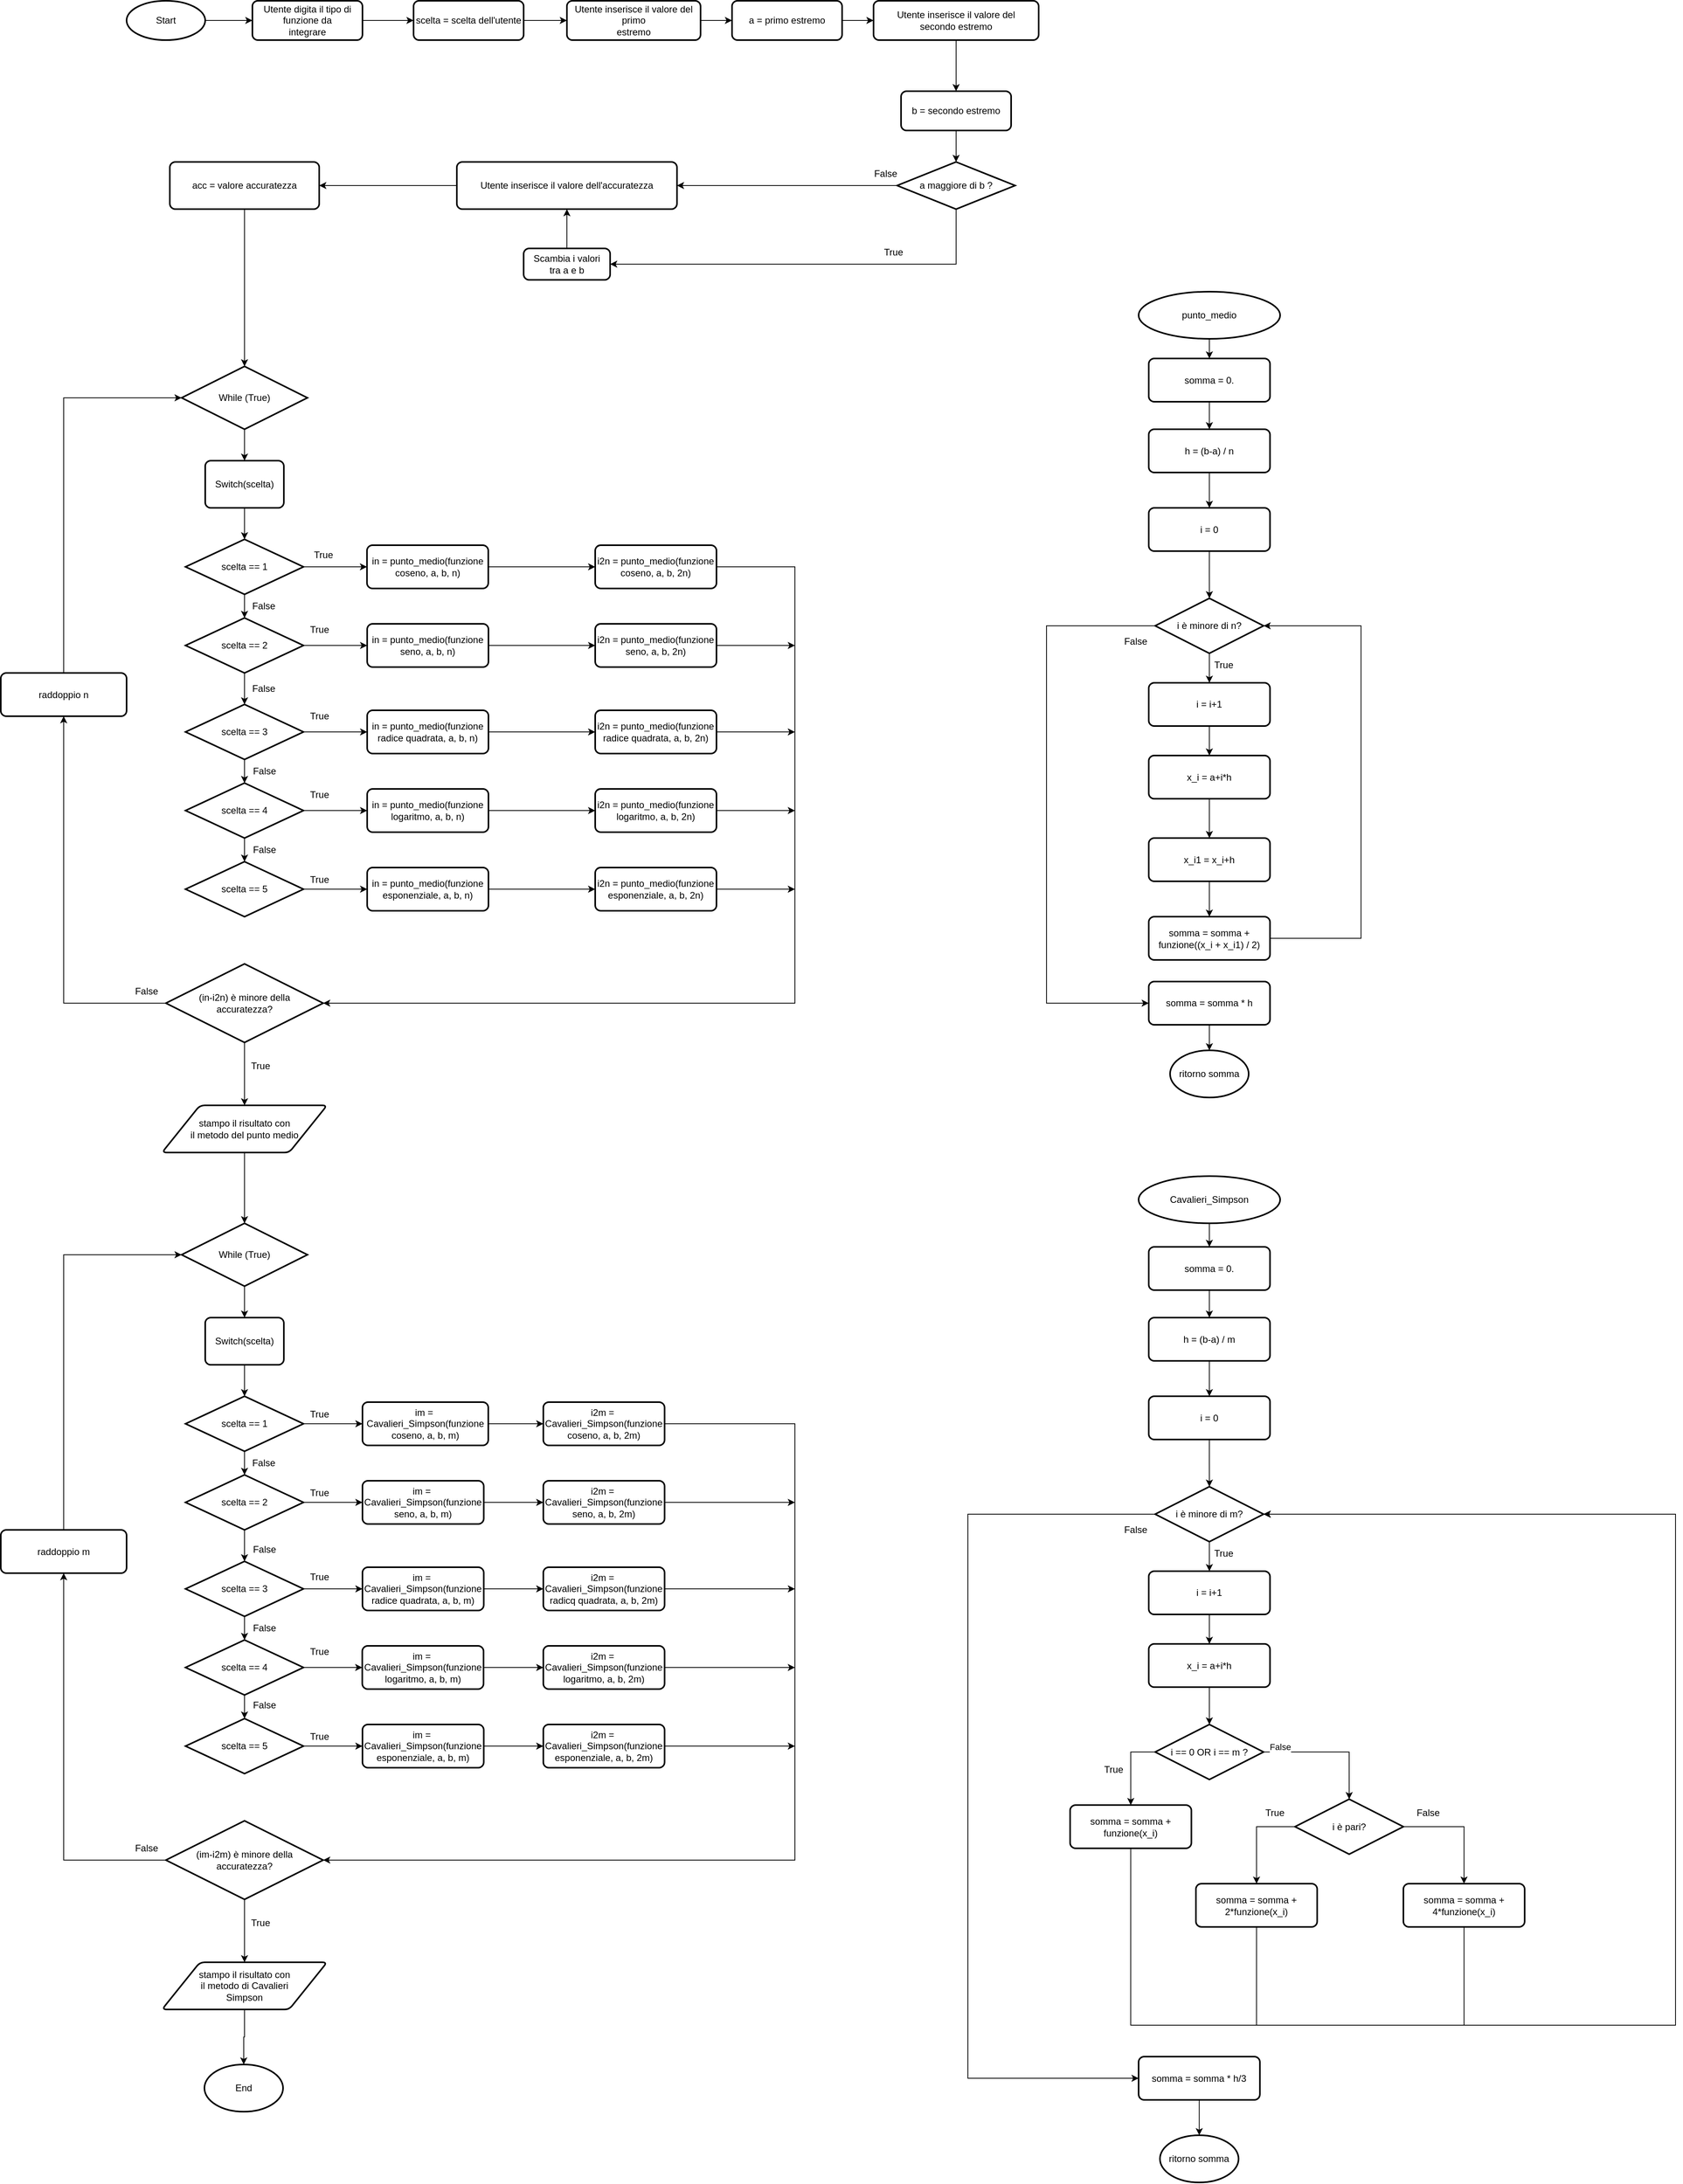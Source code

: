 <mxfile version="20.7.4" type="device"><diagram id="C5RBs43oDa-KdzZeNtuy" name="Page-1"><mxGraphModel dx="2501" dy="844" grid="1" gridSize="10" guides="1" tooltips="1" connect="1" arrows="1" fold="1" page="1" pageScale="1" pageWidth="827" pageHeight="1169" math="0" shadow="0"><root><mxCell id="WIyWlLk6GJQsqaUBKTNV-0"/><mxCell id="WIyWlLk6GJQsqaUBKTNV-1" parent="WIyWlLk6GJQsqaUBKTNV-0"/><mxCell id="dxayiS2_84eYXkXoUzV9-56" style="edgeStyle=orthogonalEdgeStyle;rounded=0;orthogonalLoop=1;jettySize=auto;html=1;exitX=1;exitY=0.5;exitDx=0;exitDy=0;exitPerimeter=0;" parent="WIyWlLk6GJQsqaUBKTNV-1" source="dxayiS2_84eYXkXoUzV9-2" edge="1"><mxGeometry relative="1" as="geometry"><mxPoint x="190" y="210" as="targetPoint"/></mxGeometry></mxCell><mxCell id="dxayiS2_84eYXkXoUzV9-2" value="Start" style="strokeWidth=2;html=1;shape=mxgraph.flowchart.start_1;whiteSpace=wrap;" parent="WIyWlLk6GJQsqaUBKTNV-1" vertex="1"><mxGeometry x="30" y="185" width="100" height="50" as="geometry"/></mxCell><mxCell id="dxayiS2_84eYXkXoUzV9-64" style="edgeStyle=orthogonalEdgeStyle;rounded=0;orthogonalLoop=1;jettySize=auto;html=1;exitX=0;exitY=0.5;exitDx=0;exitDy=0;exitPerimeter=0;entryX=1;entryY=0.5;entryDx=0;entryDy=0;" parent="WIyWlLk6GJQsqaUBKTNV-1" source="dxayiS2_84eYXkXoUzV9-34" target="-0Tb398mtNT74KdttXuS-16" edge="1"><mxGeometry relative="1" as="geometry"><mxPoint x="780" y="420" as="targetPoint"/></mxGeometry></mxCell><mxCell id="dxayiS2_84eYXkXoUzV9-72" style="edgeStyle=orthogonalEdgeStyle;rounded=0;orthogonalLoop=1;jettySize=auto;html=1;exitX=0.5;exitY=1;exitDx=0;exitDy=0;exitPerimeter=0;entryX=1;entryY=0.5;entryDx=0;entryDy=0;" parent="WIyWlLk6GJQsqaUBKTNV-1" source="dxayiS2_84eYXkXoUzV9-34" target="dxayiS2_84eYXkXoUzV9-36" edge="1"><mxGeometry relative="1" as="geometry"/></mxCell><mxCell id="dxayiS2_84eYXkXoUzV9-34" value="a maggiore di b ?" style="strokeWidth=2;html=1;shape=mxgraph.flowchart.decision;whiteSpace=wrap;" parent="WIyWlLk6GJQsqaUBKTNV-1" vertex="1"><mxGeometry x="1010" y="390" width="150" height="60" as="geometry"/></mxCell><mxCell id="dxayiS2_84eYXkXoUzV9-38" value="True" style="text;html=1;align=center;verticalAlign=middle;resizable=0;points=[];autosize=1;strokeColor=none;fillColor=none;" parent="WIyWlLk6GJQsqaUBKTNV-1" vertex="1"><mxGeometry x="980" y="490" width="50" height="30" as="geometry"/></mxCell><mxCell id="-0Tb398mtNT74KdttXuS-20" style="edgeStyle=orthogonalEdgeStyle;rounded=0;orthogonalLoop=1;jettySize=auto;html=1;exitX=0.5;exitY=0;exitDx=0;exitDy=0;entryX=0.5;entryY=1;entryDx=0;entryDy=0;" parent="WIyWlLk6GJQsqaUBKTNV-1" source="dxayiS2_84eYXkXoUzV9-36" target="-0Tb398mtNT74KdttXuS-16" edge="1"><mxGeometry relative="1" as="geometry"/></mxCell><mxCell id="dxayiS2_84eYXkXoUzV9-36" value="Scambia i valori&lt;br&gt;tra a e b" style="rounded=1;whiteSpace=wrap;html=1;absoluteArcSize=1;arcSize=14;strokeWidth=2;" parent="WIyWlLk6GJQsqaUBKTNV-1" vertex="1"><mxGeometry x="535" y="500" width="110" height="40" as="geometry"/></mxCell><mxCell id="dxayiS2_84eYXkXoUzV9-78" style="edgeStyle=orthogonalEdgeStyle;rounded=0;orthogonalLoop=1;jettySize=auto;html=1;exitX=0.5;exitY=1;exitDx=0;exitDy=0;exitPerimeter=0;entryX=0.5;entryY=0;entryDx=0;entryDy=0;" parent="WIyWlLk6GJQsqaUBKTNV-1" source="dxayiS2_84eYXkXoUzV9-74" target="dxayiS2_84eYXkXoUzV9-77" edge="1"><mxGeometry relative="1" as="geometry"/></mxCell><mxCell id="dxayiS2_84eYXkXoUzV9-74" value="While (True)" style="strokeWidth=2;html=1;shape=mxgraph.flowchart.decision;whiteSpace=wrap;" parent="WIyWlLk6GJQsqaUBKTNV-1" vertex="1"><mxGeometry x="100" y="650" width="160" height="80" as="geometry"/></mxCell><mxCell id="dxayiS2_84eYXkXoUzV9-84" style="edgeStyle=orthogonalEdgeStyle;rounded=0;orthogonalLoop=1;jettySize=auto;html=1;exitX=0.5;exitY=1;exitDx=0;exitDy=0;" parent="WIyWlLk6GJQsqaUBKTNV-1" source="dxayiS2_84eYXkXoUzV9-77" target="dxayiS2_84eYXkXoUzV9-79" edge="1"><mxGeometry relative="1" as="geometry"/></mxCell><mxCell id="dxayiS2_84eYXkXoUzV9-77" value="Switch(scelta)" style="rounded=1;whiteSpace=wrap;html=1;absoluteArcSize=1;arcSize=14;strokeWidth=2;" parent="WIyWlLk6GJQsqaUBKTNV-1" vertex="1"><mxGeometry x="130" y="770" width="100" height="60" as="geometry"/></mxCell><mxCell id="dxayiS2_84eYXkXoUzV9-85" style="edgeStyle=orthogonalEdgeStyle;rounded=0;orthogonalLoop=1;jettySize=auto;html=1;exitX=0.5;exitY=1;exitDx=0;exitDy=0;exitPerimeter=0;entryX=0.5;entryY=0;entryDx=0;entryDy=0;entryPerimeter=0;" parent="WIyWlLk6GJQsqaUBKTNV-1" source="dxayiS2_84eYXkXoUzV9-79" target="dxayiS2_84eYXkXoUzV9-80" edge="1"><mxGeometry relative="1" as="geometry"/></mxCell><mxCell id="dxayiS2_84eYXkXoUzV9-93" style="edgeStyle=orthogonalEdgeStyle;rounded=0;orthogonalLoop=1;jettySize=auto;html=1;exitX=1;exitY=0.5;exitDx=0;exitDy=0;exitPerimeter=0;entryX=0;entryY=0.5;entryDx=0;entryDy=0;" parent="WIyWlLk6GJQsqaUBKTNV-1" source="dxayiS2_84eYXkXoUzV9-79" target="dxayiS2_84eYXkXoUzV9-92" edge="1"><mxGeometry relative="1" as="geometry"/></mxCell><mxCell id="dxayiS2_84eYXkXoUzV9-79" value="scelta == 1" style="strokeWidth=2;html=1;shape=mxgraph.flowchart.decision;whiteSpace=wrap;" parent="WIyWlLk6GJQsqaUBKTNV-1" vertex="1"><mxGeometry x="105" y="870" width="150" height="70" as="geometry"/></mxCell><mxCell id="dxayiS2_84eYXkXoUzV9-86" style="edgeStyle=orthogonalEdgeStyle;rounded=0;orthogonalLoop=1;jettySize=auto;html=1;exitX=0.5;exitY=1;exitDx=0;exitDy=0;exitPerimeter=0;entryX=0.5;entryY=0;entryDx=0;entryDy=0;entryPerimeter=0;" parent="WIyWlLk6GJQsqaUBKTNV-1" source="dxayiS2_84eYXkXoUzV9-80" target="dxayiS2_84eYXkXoUzV9-81" edge="1"><mxGeometry relative="1" as="geometry"/></mxCell><mxCell id="dxayiS2_84eYXkXoUzV9-111" style="edgeStyle=orthogonalEdgeStyle;rounded=0;orthogonalLoop=1;jettySize=auto;html=1;exitX=1;exitY=0.5;exitDx=0;exitDy=0;exitPerimeter=0;entryX=0;entryY=0.5;entryDx=0;entryDy=0;" parent="WIyWlLk6GJQsqaUBKTNV-1" source="dxayiS2_84eYXkXoUzV9-80" target="dxayiS2_84eYXkXoUzV9-97" edge="1"><mxGeometry relative="1" as="geometry"/></mxCell><mxCell id="dxayiS2_84eYXkXoUzV9-80" value="scelta == 2" style="strokeWidth=2;html=1;shape=mxgraph.flowchart.decision;whiteSpace=wrap;" parent="WIyWlLk6GJQsqaUBKTNV-1" vertex="1"><mxGeometry x="105" y="970" width="150" height="70" as="geometry"/></mxCell><mxCell id="dxayiS2_84eYXkXoUzV9-91" style="edgeStyle=orthogonalEdgeStyle;rounded=0;orthogonalLoop=1;jettySize=auto;html=1;exitX=0.5;exitY=1;exitDx=0;exitDy=0;exitPerimeter=0;" parent="WIyWlLk6GJQsqaUBKTNV-1" source="dxayiS2_84eYXkXoUzV9-81" target="dxayiS2_84eYXkXoUzV9-82" edge="1"><mxGeometry relative="1" as="geometry"/></mxCell><mxCell id="dxayiS2_84eYXkXoUzV9-112" style="edgeStyle=orthogonalEdgeStyle;rounded=0;orthogonalLoop=1;jettySize=auto;html=1;exitX=1;exitY=0.5;exitDx=0;exitDy=0;exitPerimeter=0;entryX=0;entryY=0.5;entryDx=0;entryDy=0;" parent="WIyWlLk6GJQsqaUBKTNV-1" source="dxayiS2_84eYXkXoUzV9-81" target="dxayiS2_84eYXkXoUzV9-100" edge="1"><mxGeometry relative="1" as="geometry"/></mxCell><mxCell id="dxayiS2_84eYXkXoUzV9-81" value="scelta == 3" style="strokeWidth=2;html=1;shape=mxgraph.flowchart.decision;whiteSpace=wrap;" parent="WIyWlLk6GJQsqaUBKTNV-1" vertex="1"><mxGeometry x="105" y="1080" width="150" height="70" as="geometry"/></mxCell><mxCell id="dxayiS2_84eYXkXoUzV9-89" style="edgeStyle=orthogonalEdgeStyle;rounded=0;orthogonalLoop=1;jettySize=auto;html=1;exitX=0.5;exitY=1;exitDx=0;exitDy=0;exitPerimeter=0;" parent="WIyWlLk6GJQsqaUBKTNV-1" source="dxayiS2_84eYXkXoUzV9-82" target="dxayiS2_84eYXkXoUzV9-83" edge="1"><mxGeometry relative="1" as="geometry"/></mxCell><mxCell id="dxayiS2_84eYXkXoUzV9-113" style="edgeStyle=orthogonalEdgeStyle;rounded=0;orthogonalLoop=1;jettySize=auto;html=1;exitX=1;exitY=0.5;exitDx=0;exitDy=0;exitPerimeter=0;entryX=0;entryY=0.5;entryDx=0;entryDy=0;" parent="WIyWlLk6GJQsqaUBKTNV-1" source="dxayiS2_84eYXkXoUzV9-82" target="dxayiS2_84eYXkXoUzV9-103" edge="1"><mxGeometry relative="1" as="geometry"/></mxCell><mxCell id="dxayiS2_84eYXkXoUzV9-82" value="scelta == 4" style="strokeWidth=2;html=1;shape=mxgraph.flowchart.decision;whiteSpace=wrap;" parent="WIyWlLk6GJQsqaUBKTNV-1" vertex="1"><mxGeometry x="105" y="1180" width="150" height="70" as="geometry"/></mxCell><mxCell id="dxayiS2_84eYXkXoUzV9-114" style="edgeStyle=orthogonalEdgeStyle;rounded=0;orthogonalLoop=1;jettySize=auto;html=1;exitX=1;exitY=0.5;exitDx=0;exitDy=0;exitPerimeter=0;entryX=0;entryY=0.5;entryDx=0;entryDy=0;" parent="WIyWlLk6GJQsqaUBKTNV-1" source="dxayiS2_84eYXkXoUzV9-83" target="dxayiS2_84eYXkXoUzV9-109" edge="1"><mxGeometry relative="1" as="geometry"/></mxCell><mxCell id="dxayiS2_84eYXkXoUzV9-83" value="scelta == 5" style="strokeWidth=2;html=1;shape=mxgraph.flowchart.decision;whiteSpace=wrap;" parent="WIyWlLk6GJQsqaUBKTNV-1" vertex="1"><mxGeometry x="105" y="1280" width="150" height="70" as="geometry"/></mxCell><mxCell id="-0Tb398mtNT74KdttXuS-57" style="edgeStyle=orthogonalEdgeStyle;rounded=0;orthogonalLoop=1;jettySize=auto;html=1;exitX=1;exitY=0.5;exitDx=0;exitDy=0;entryX=0;entryY=0.5;entryDx=0;entryDy=0;" parent="WIyWlLk6GJQsqaUBKTNV-1" source="dxayiS2_84eYXkXoUzV9-92" target="dxayiS2_84eYXkXoUzV9-94" edge="1"><mxGeometry relative="1" as="geometry"/></mxCell><mxCell id="dxayiS2_84eYXkXoUzV9-92" value="in = punto_medio(funzione coseno, a, b, n)" style="rounded=1;whiteSpace=wrap;html=1;absoluteArcSize=1;arcSize=14;strokeWidth=2;" parent="WIyWlLk6GJQsqaUBKTNV-1" vertex="1"><mxGeometry x="335.75" y="877.5" width="154.25" height="55" as="geometry"/></mxCell><mxCell id="dxayiS2_84eYXkXoUzV9-116" style="edgeStyle=orthogonalEdgeStyle;rounded=0;orthogonalLoop=1;jettySize=auto;html=1;exitX=1;exitY=0.5;exitDx=0;exitDy=0;entryX=1;entryY=0.5;entryDx=0;entryDy=0;entryPerimeter=0;" parent="WIyWlLk6GJQsqaUBKTNV-1" source="dxayiS2_84eYXkXoUzV9-94" target="dxayiS2_84eYXkXoUzV9-115" edge="1"><mxGeometry relative="1" as="geometry"><Array as="points"><mxPoint x="880" y="905"/><mxPoint x="880" y="1460"/></Array></mxGeometry></mxCell><mxCell id="dxayiS2_84eYXkXoUzV9-94" value="i2n = punto_medio(funzione coseno, a, b, 2n)" style="rounded=1;whiteSpace=wrap;html=1;absoluteArcSize=1;arcSize=14;strokeWidth=2;" parent="WIyWlLk6GJQsqaUBKTNV-1" vertex="1"><mxGeometry x="626" y="877.5" width="154.25" height="55" as="geometry"/></mxCell><mxCell id="-0Tb398mtNT74KdttXuS-59" style="edgeStyle=orthogonalEdgeStyle;rounded=0;orthogonalLoop=1;jettySize=auto;html=1;exitX=1;exitY=0.5;exitDx=0;exitDy=0;entryX=0;entryY=0.5;entryDx=0;entryDy=0;" parent="WIyWlLk6GJQsqaUBKTNV-1" source="dxayiS2_84eYXkXoUzV9-97" target="dxayiS2_84eYXkXoUzV9-98" edge="1"><mxGeometry relative="1" as="geometry"/></mxCell><mxCell id="dxayiS2_84eYXkXoUzV9-97" value="in = punto_medio(funzione seno, a, b, n)" style="rounded=1;whiteSpace=wrap;html=1;absoluteArcSize=1;arcSize=14;strokeWidth=2;" parent="WIyWlLk6GJQsqaUBKTNV-1" vertex="1"><mxGeometry x="336" y="977.5" width="154.25" height="55" as="geometry"/></mxCell><mxCell id="dxayiS2_84eYXkXoUzV9-117" style="edgeStyle=orthogonalEdgeStyle;rounded=0;orthogonalLoop=1;jettySize=auto;html=1;exitX=1;exitY=0.5;exitDx=0;exitDy=0;" parent="WIyWlLk6GJQsqaUBKTNV-1" source="dxayiS2_84eYXkXoUzV9-98" edge="1"><mxGeometry relative="1" as="geometry"><mxPoint x="880" y="1005" as="targetPoint"/></mxGeometry></mxCell><mxCell id="dxayiS2_84eYXkXoUzV9-98" value="i2n = punto_medio(funzione seno, a, b, 2n)" style="rounded=1;whiteSpace=wrap;html=1;absoluteArcSize=1;arcSize=14;strokeWidth=2;" parent="WIyWlLk6GJQsqaUBKTNV-1" vertex="1"><mxGeometry x="626" y="977.5" width="154.25" height="55" as="geometry"/></mxCell><mxCell id="-0Tb398mtNT74KdttXuS-60" style="edgeStyle=orthogonalEdgeStyle;rounded=0;orthogonalLoop=1;jettySize=auto;html=1;exitX=1;exitY=0.5;exitDx=0;exitDy=0;entryX=0;entryY=0.5;entryDx=0;entryDy=0;" parent="WIyWlLk6GJQsqaUBKTNV-1" source="dxayiS2_84eYXkXoUzV9-100" target="dxayiS2_84eYXkXoUzV9-101" edge="1"><mxGeometry relative="1" as="geometry"/></mxCell><mxCell id="dxayiS2_84eYXkXoUzV9-100" value="in = punto_medio(funzione radice quadrata, a, b, n)" style="rounded=1;whiteSpace=wrap;html=1;absoluteArcSize=1;arcSize=14;strokeWidth=2;" parent="WIyWlLk6GJQsqaUBKTNV-1" vertex="1"><mxGeometry x="336" y="1087.5" width="154.25" height="55" as="geometry"/></mxCell><mxCell id="dxayiS2_84eYXkXoUzV9-118" style="edgeStyle=orthogonalEdgeStyle;rounded=0;orthogonalLoop=1;jettySize=auto;html=1;exitX=1;exitY=0.5;exitDx=0;exitDy=0;" parent="WIyWlLk6GJQsqaUBKTNV-1" source="dxayiS2_84eYXkXoUzV9-101" edge="1"><mxGeometry relative="1" as="geometry"><mxPoint x="880" y="1115" as="targetPoint"/></mxGeometry></mxCell><mxCell id="dxayiS2_84eYXkXoUzV9-101" value="i2n = punto_medio(funzione radice quadrata, a, b, 2n)" style="rounded=1;whiteSpace=wrap;html=1;absoluteArcSize=1;arcSize=14;strokeWidth=2;" parent="WIyWlLk6GJQsqaUBKTNV-1" vertex="1"><mxGeometry x="626" y="1087.5" width="154.25" height="55" as="geometry"/></mxCell><mxCell id="-0Tb398mtNT74KdttXuS-61" style="edgeStyle=orthogonalEdgeStyle;rounded=0;orthogonalLoop=1;jettySize=auto;html=1;exitX=1;exitY=0.5;exitDx=0;exitDy=0;entryX=0;entryY=0.5;entryDx=0;entryDy=0;" parent="WIyWlLk6GJQsqaUBKTNV-1" source="dxayiS2_84eYXkXoUzV9-103" target="dxayiS2_84eYXkXoUzV9-104" edge="1"><mxGeometry relative="1" as="geometry"/></mxCell><mxCell id="dxayiS2_84eYXkXoUzV9-103" value="in = punto_medio(funzione logaritmo, a, b, n)" style="rounded=1;whiteSpace=wrap;html=1;absoluteArcSize=1;arcSize=14;strokeWidth=2;" parent="WIyWlLk6GJQsqaUBKTNV-1" vertex="1"><mxGeometry x="336" y="1187.5" width="154.25" height="55" as="geometry"/></mxCell><mxCell id="dxayiS2_84eYXkXoUzV9-119" style="edgeStyle=orthogonalEdgeStyle;rounded=0;orthogonalLoop=1;jettySize=auto;html=1;exitX=1;exitY=0.5;exitDx=0;exitDy=0;" parent="WIyWlLk6GJQsqaUBKTNV-1" source="dxayiS2_84eYXkXoUzV9-104" edge="1"><mxGeometry relative="1" as="geometry"><mxPoint x="880" y="1215" as="targetPoint"/></mxGeometry></mxCell><mxCell id="dxayiS2_84eYXkXoUzV9-104" value="i2n = punto_medio(funzione logaritmo, a, b, 2n)" style="rounded=1;whiteSpace=wrap;html=1;absoluteArcSize=1;arcSize=14;strokeWidth=2;" parent="WIyWlLk6GJQsqaUBKTNV-1" vertex="1"><mxGeometry x="626" y="1187.5" width="154.25" height="55" as="geometry"/></mxCell><mxCell id="-0Tb398mtNT74KdttXuS-62" style="edgeStyle=orthogonalEdgeStyle;rounded=0;orthogonalLoop=1;jettySize=auto;html=1;exitX=1;exitY=0.5;exitDx=0;exitDy=0;entryX=0;entryY=0.5;entryDx=0;entryDy=0;" parent="WIyWlLk6GJQsqaUBKTNV-1" source="dxayiS2_84eYXkXoUzV9-109" target="dxayiS2_84eYXkXoUzV9-110" edge="1"><mxGeometry relative="1" as="geometry"/></mxCell><mxCell id="dxayiS2_84eYXkXoUzV9-109" value="in = punto_medio(funzione esponenziale, a, b, n)" style="rounded=1;whiteSpace=wrap;html=1;absoluteArcSize=1;arcSize=14;strokeWidth=2;" parent="WIyWlLk6GJQsqaUBKTNV-1" vertex="1"><mxGeometry x="336" y="1287.5" width="154.25" height="55" as="geometry"/></mxCell><mxCell id="dxayiS2_84eYXkXoUzV9-120" style="edgeStyle=orthogonalEdgeStyle;rounded=0;orthogonalLoop=1;jettySize=auto;html=1;exitX=1;exitY=0.5;exitDx=0;exitDy=0;" parent="WIyWlLk6GJQsqaUBKTNV-1" source="dxayiS2_84eYXkXoUzV9-110" edge="1"><mxGeometry relative="1" as="geometry"><mxPoint x="880" y="1315" as="targetPoint"/></mxGeometry></mxCell><mxCell id="dxayiS2_84eYXkXoUzV9-110" value="i2n = punto_medio(funzione esponenziale, a, b, 2n)" style="rounded=1;whiteSpace=wrap;html=1;absoluteArcSize=1;arcSize=14;strokeWidth=2;" parent="WIyWlLk6GJQsqaUBKTNV-1" vertex="1"><mxGeometry x="626" y="1287.5" width="154.25" height="55" as="geometry"/></mxCell><mxCell id="dxayiS2_84eYXkXoUzV9-122" style="edgeStyle=orthogonalEdgeStyle;rounded=0;orthogonalLoop=1;jettySize=auto;html=1;exitX=0.5;exitY=1;exitDx=0;exitDy=0;exitPerimeter=0;entryX=0.5;entryY=0;entryDx=0;entryDy=0;" parent="WIyWlLk6GJQsqaUBKTNV-1" source="dxayiS2_84eYXkXoUzV9-115" target="dxayiS2_84eYXkXoUzV9-121" edge="1"><mxGeometry relative="1" as="geometry"/></mxCell><mxCell id="dxayiS2_84eYXkXoUzV9-126" style="edgeStyle=orthogonalEdgeStyle;rounded=0;orthogonalLoop=1;jettySize=auto;html=1;exitX=0;exitY=0.5;exitDx=0;exitDy=0;exitPerimeter=0;entryX=0.5;entryY=1;entryDx=0;entryDy=0;" parent="WIyWlLk6GJQsqaUBKTNV-1" source="dxayiS2_84eYXkXoUzV9-115" target="dxayiS2_84eYXkXoUzV9-125" edge="1"><mxGeometry relative="1" as="geometry"/></mxCell><mxCell id="dxayiS2_84eYXkXoUzV9-115" value="(in-i2n) è minore della&lt;br&gt;accuratezza?" style="strokeWidth=2;html=1;shape=mxgraph.flowchart.decision;whiteSpace=wrap;" parent="WIyWlLk6GJQsqaUBKTNV-1" vertex="1"><mxGeometry x="80" y="1410" width="200" height="100" as="geometry"/></mxCell><mxCell id="-0Tb398mtNT74KdttXuS-30" style="edgeStyle=orthogonalEdgeStyle;rounded=0;orthogonalLoop=1;jettySize=auto;html=1;exitX=0.5;exitY=1;exitDx=0;exitDy=0;entryX=0.5;entryY=0;entryDx=0;entryDy=0;entryPerimeter=0;" parent="WIyWlLk6GJQsqaUBKTNV-1" source="dxayiS2_84eYXkXoUzV9-121" target="dxayiS2_84eYXkXoUzV9-132" edge="1"><mxGeometry relative="1" as="geometry"/></mxCell><mxCell id="dxayiS2_84eYXkXoUzV9-121" value="stampo il risultato con&lt;br&gt;il metodo del punto medio" style="shape=parallelogram;html=1;strokeWidth=2;perimeter=parallelogramPerimeter;whiteSpace=wrap;rounded=1;arcSize=12;size=0.23;" parent="WIyWlLk6GJQsqaUBKTNV-1" vertex="1"><mxGeometry x="75" y="1590" width="210" height="60" as="geometry"/></mxCell><mxCell id="dxayiS2_84eYXkXoUzV9-127" style="edgeStyle=orthogonalEdgeStyle;rounded=0;orthogonalLoop=1;jettySize=auto;html=1;exitX=0.5;exitY=0;exitDx=0;exitDy=0;entryX=0;entryY=0.5;entryDx=0;entryDy=0;entryPerimeter=0;" parent="WIyWlLk6GJQsqaUBKTNV-1" source="dxayiS2_84eYXkXoUzV9-125" target="dxayiS2_84eYXkXoUzV9-74" edge="1"><mxGeometry relative="1" as="geometry"/></mxCell><mxCell id="dxayiS2_84eYXkXoUzV9-125" value="raddoppio n" style="rounded=1;whiteSpace=wrap;html=1;absoluteArcSize=1;arcSize=14;strokeWidth=2;" parent="WIyWlLk6GJQsqaUBKTNV-1" vertex="1"><mxGeometry x="-130" y="1040" width="160" height="55" as="geometry"/></mxCell><mxCell id="dxayiS2_84eYXkXoUzV9-128" value="True" style="text;html=1;align=center;verticalAlign=middle;resizable=0;points=[];autosize=1;strokeColor=none;fillColor=none;" parent="WIyWlLk6GJQsqaUBKTNV-1" vertex="1"><mxGeometry x="175" y="1525" width="50" height="30" as="geometry"/></mxCell><mxCell id="dxayiS2_84eYXkXoUzV9-130" value="False" style="text;html=1;align=center;verticalAlign=middle;resizable=0;points=[];autosize=1;strokeColor=none;fillColor=none;" parent="WIyWlLk6GJQsqaUBKTNV-1" vertex="1"><mxGeometry x="30" y="1430" width="50" height="30" as="geometry"/></mxCell><mxCell id="dxayiS2_84eYXkXoUzV9-131" style="edgeStyle=orthogonalEdgeStyle;rounded=0;orthogonalLoop=1;jettySize=auto;html=1;exitX=0.5;exitY=1;exitDx=0;exitDy=0;exitPerimeter=0;entryX=0.5;entryY=0;entryDx=0;entryDy=0;" parent="WIyWlLk6GJQsqaUBKTNV-1" source="dxayiS2_84eYXkXoUzV9-132" target="dxayiS2_84eYXkXoUzV9-134" edge="1"><mxGeometry relative="1" as="geometry"/></mxCell><mxCell id="dxayiS2_84eYXkXoUzV9-132" value="While (True)" style="strokeWidth=2;html=1;shape=mxgraph.flowchart.decision;whiteSpace=wrap;" parent="WIyWlLk6GJQsqaUBKTNV-1" vertex="1"><mxGeometry x="100" y="1740" width="160" height="80" as="geometry"/></mxCell><mxCell id="dxayiS2_84eYXkXoUzV9-133" style="edgeStyle=orthogonalEdgeStyle;rounded=0;orthogonalLoop=1;jettySize=auto;html=1;exitX=0.5;exitY=1;exitDx=0;exitDy=0;" parent="WIyWlLk6GJQsqaUBKTNV-1" source="dxayiS2_84eYXkXoUzV9-134" target="dxayiS2_84eYXkXoUzV9-137" edge="1"><mxGeometry relative="1" as="geometry"/></mxCell><mxCell id="dxayiS2_84eYXkXoUzV9-134" value="Switch(scelta)" style="rounded=1;whiteSpace=wrap;html=1;absoluteArcSize=1;arcSize=14;strokeWidth=2;" parent="WIyWlLk6GJQsqaUBKTNV-1" vertex="1"><mxGeometry x="130" y="1860" width="100" height="60" as="geometry"/></mxCell><mxCell id="dxayiS2_84eYXkXoUzV9-135" style="edgeStyle=orthogonalEdgeStyle;rounded=0;orthogonalLoop=1;jettySize=auto;html=1;exitX=0.5;exitY=1;exitDx=0;exitDy=0;exitPerimeter=0;entryX=0.5;entryY=0;entryDx=0;entryDy=0;entryPerimeter=0;" parent="WIyWlLk6GJQsqaUBKTNV-1" source="dxayiS2_84eYXkXoUzV9-137" target="dxayiS2_84eYXkXoUzV9-140" edge="1"><mxGeometry relative="1" as="geometry"/></mxCell><mxCell id="dxayiS2_84eYXkXoUzV9-136" style="edgeStyle=orthogonalEdgeStyle;rounded=0;orthogonalLoop=1;jettySize=auto;html=1;exitX=1;exitY=0.5;exitDx=0;exitDy=0;exitPerimeter=0;entryX=0;entryY=0.5;entryDx=0;entryDy=0;" parent="WIyWlLk6GJQsqaUBKTNV-1" source="dxayiS2_84eYXkXoUzV9-137" target="dxayiS2_84eYXkXoUzV9-150" edge="1"><mxGeometry relative="1" as="geometry"/></mxCell><mxCell id="dxayiS2_84eYXkXoUzV9-137" value="scelta == 1" style="strokeWidth=2;html=1;shape=mxgraph.flowchart.decision;whiteSpace=wrap;" parent="WIyWlLk6GJQsqaUBKTNV-1" vertex="1"><mxGeometry x="105" y="1960" width="150" height="70" as="geometry"/></mxCell><mxCell id="dxayiS2_84eYXkXoUzV9-138" style="edgeStyle=orthogonalEdgeStyle;rounded=0;orthogonalLoop=1;jettySize=auto;html=1;exitX=0.5;exitY=1;exitDx=0;exitDy=0;exitPerimeter=0;entryX=0.5;entryY=0;entryDx=0;entryDy=0;entryPerimeter=0;" parent="WIyWlLk6GJQsqaUBKTNV-1" source="dxayiS2_84eYXkXoUzV9-140" target="dxayiS2_84eYXkXoUzV9-143" edge="1"><mxGeometry relative="1" as="geometry"/></mxCell><mxCell id="dxayiS2_84eYXkXoUzV9-139" style="edgeStyle=orthogonalEdgeStyle;rounded=0;orthogonalLoop=1;jettySize=auto;html=1;exitX=1;exitY=0.5;exitDx=0;exitDy=0;exitPerimeter=0;entryX=0;entryY=0.5;entryDx=0;entryDy=0;" parent="WIyWlLk6GJQsqaUBKTNV-1" source="dxayiS2_84eYXkXoUzV9-140" target="dxayiS2_84eYXkXoUzV9-154" edge="1"><mxGeometry relative="1" as="geometry"/></mxCell><mxCell id="dxayiS2_84eYXkXoUzV9-140" value="scelta == 2" style="strokeWidth=2;html=1;shape=mxgraph.flowchart.decision;whiteSpace=wrap;" parent="WIyWlLk6GJQsqaUBKTNV-1" vertex="1"><mxGeometry x="105" y="2060" width="150" height="70" as="geometry"/></mxCell><mxCell id="dxayiS2_84eYXkXoUzV9-141" style="edgeStyle=orthogonalEdgeStyle;rounded=0;orthogonalLoop=1;jettySize=auto;html=1;exitX=0.5;exitY=1;exitDx=0;exitDy=0;exitPerimeter=0;" parent="WIyWlLk6GJQsqaUBKTNV-1" source="dxayiS2_84eYXkXoUzV9-143" target="dxayiS2_84eYXkXoUzV9-146" edge="1"><mxGeometry relative="1" as="geometry"/></mxCell><mxCell id="dxayiS2_84eYXkXoUzV9-142" style="edgeStyle=orthogonalEdgeStyle;rounded=0;orthogonalLoop=1;jettySize=auto;html=1;exitX=1;exitY=0.5;exitDx=0;exitDy=0;exitPerimeter=0;entryX=0;entryY=0.5;entryDx=0;entryDy=0;" parent="WIyWlLk6GJQsqaUBKTNV-1" source="dxayiS2_84eYXkXoUzV9-143" target="dxayiS2_84eYXkXoUzV9-158" edge="1"><mxGeometry relative="1" as="geometry"/></mxCell><mxCell id="dxayiS2_84eYXkXoUzV9-143" value="scelta == 3" style="strokeWidth=2;html=1;shape=mxgraph.flowchart.decision;whiteSpace=wrap;" parent="WIyWlLk6GJQsqaUBKTNV-1" vertex="1"><mxGeometry x="105" y="2170" width="150" height="70" as="geometry"/></mxCell><mxCell id="dxayiS2_84eYXkXoUzV9-144" style="edgeStyle=orthogonalEdgeStyle;rounded=0;orthogonalLoop=1;jettySize=auto;html=1;exitX=0.5;exitY=1;exitDx=0;exitDy=0;exitPerimeter=0;" parent="WIyWlLk6GJQsqaUBKTNV-1" source="dxayiS2_84eYXkXoUzV9-146" target="dxayiS2_84eYXkXoUzV9-148" edge="1"><mxGeometry relative="1" as="geometry"/></mxCell><mxCell id="dxayiS2_84eYXkXoUzV9-145" style="edgeStyle=orthogonalEdgeStyle;rounded=0;orthogonalLoop=1;jettySize=auto;html=1;exitX=1;exitY=0.5;exitDx=0;exitDy=0;exitPerimeter=0;entryX=0;entryY=0.5;entryDx=0;entryDy=0;" parent="WIyWlLk6GJQsqaUBKTNV-1" source="dxayiS2_84eYXkXoUzV9-146" target="dxayiS2_84eYXkXoUzV9-162" edge="1"><mxGeometry relative="1" as="geometry"/></mxCell><mxCell id="dxayiS2_84eYXkXoUzV9-146" value="scelta == 4" style="strokeWidth=2;html=1;shape=mxgraph.flowchart.decision;whiteSpace=wrap;" parent="WIyWlLk6GJQsqaUBKTNV-1" vertex="1"><mxGeometry x="105" y="2270" width="150" height="70" as="geometry"/></mxCell><mxCell id="dxayiS2_84eYXkXoUzV9-147" style="edgeStyle=orthogonalEdgeStyle;rounded=0;orthogonalLoop=1;jettySize=auto;html=1;exitX=1;exitY=0.5;exitDx=0;exitDy=0;exitPerimeter=0;entryX=0;entryY=0.5;entryDx=0;entryDy=0;" parent="WIyWlLk6GJQsqaUBKTNV-1" source="dxayiS2_84eYXkXoUzV9-148" target="dxayiS2_84eYXkXoUzV9-166" edge="1"><mxGeometry relative="1" as="geometry"/></mxCell><mxCell id="dxayiS2_84eYXkXoUzV9-148" value="scelta == 5" style="strokeWidth=2;html=1;shape=mxgraph.flowchart.decision;whiteSpace=wrap;" parent="WIyWlLk6GJQsqaUBKTNV-1" vertex="1"><mxGeometry x="105" y="2370" width="150" height="70" as="geometry"/></mxCell><mxCell id="dxayiS2_84eYXkXoUzV9-149" style="edgeStyle=orthogonalEdgeStyle;rounded=0;orthogonalLoop=1;jettySize=auto;html=1;exitX=1;exitY=0.5;exitDx=0;exitDy=0;entryX=0;entryY=0.5;entryDx=0;entryDy=0;" parent="WIyWlLk6GJQsqaUBKTNV-1" source="dxayiS2_84eYXkXoUzV9-150" target="dxayiS2_84eYXkXoUzV9-152" edge="1"><mxGeometry relative="1" as="geometry"/></mxCell><mxCell id="dxayiS2_84eYXkXoUzV9-150" value="im =&amp;nbsp; Cavalieri_Simpson(funzione coseno, a, b, m)" style="rounded=1;whiteSpace=wrap;html=1;absoluteArcSize=1;arcSize=14;strokeWidth=2;" parent="WIyWlLk6GJQsqaUBKTNV-1" vertex="1"><mxGeometry x="330" y="1967.5" width="160" height="55" as="geometry"/></mxCell><mxCell id="dxayiS2_84eYXkXoUzV9-151" style="edgeStyle=orthogonalEdgeStyle;rounded=0;orthogonalLoop=1;jettySize=auto;html=1;exitX=1;exitY=0.5;exitDx=0;exitDy=0;entryX=1;entryY=0.5;entryDx=0;entryDy=0;entryPerimeter=0;" parent="WIyWlLk6GJQsqaUBKTNV-1" source="dxayiS2_84eYXkXoUzV9-152" target="dxayiS2_84eYXkXoUzV9-171" edge="1"><mxGeometry relative="1" as="geometry"><Array as="points"><mxPoint x="880" y="1995"/><mxPoint x="880" y="2550"/></Array></mxGeometry></mxCell><mxCell id="dxayiS2_84eYXkXoUzV9-152" value="i2m =&amp;nbsp; Cavalieri_Simpson(funzione coseno, a, b, 2m)" style="rounded=1;whiteSpace=wrap;html=1;absoluteArcSize=1;arcSize=14;strokeWidth=2;" parent="WIyWlLk6GJQsqaUBKTNV-1" vertex="1"><mxGeometry x="560" y="1967.5" width="154.25" height="55" as="geometry"/></mxCell><mxCell id="dxayiS2_84eYXkXoUzV9-153" style="edgeStyle=orthogonalEdgeStyle;rounded=0;orthogonalLoop=1;jettySize=auto;html=1;exitX=1;exitY=0.5;exitDx=0;exitDy=0;entryX=0;entryY=0.5;entryDx=0;entryDy=0;" parent="WIyWlLk6GJQsqaUBKTNV-1" source="dxayiS2_84eYXkXoUzV9-154" target="dxayiS2_84eYXkXoUzV9-156" edge="1"><mxGeometry relative="1" as="geometry"/></mxCell><mxCell id="dxayiS2_84eYXkXoUzV9-154" value="im =&amp;nbsp; Cavalieri_Simpson(funzione seno, a, b, m)" style="rounded=1;whiteSpace=wrap;html=1;absoluteArcSize=1;arcSize=14;strokeWidth=2;" parent="WIyWlLk6GJQsqaUBKTNV-1" vertex="1"><mxGeometry x="330" y="2067.5" width="154.25" height="55" as="geometry"/></mxCell><mxCell id="dxayiS2_84eYXkXoUzV9-155" style="edgeStyle=orthogonalEdgeStyle;rounded=0;orthogonalLoop=1;jettySize=auto;html=1;exitX=1;exitY=0.5;exitDx=0;exitDy=0;" parent="WIyWlLk6GJQsqaUBKTNV-1" source="dxayiS2_84eYXkXoUzV9-156" edge="1"><mxGeometry relative="1" as="geometry"><mxPoint x="880" y="2095" as="targetPoint"/></mxGeometry></mxCell><mxCell id="dxayiS2_84eYXkXoUzV9-156" value="i2m =&amp;nbsp; Cavalieri_Simpson(funzione seno, a, b, 2m)" style="rounded=1;whiteSpace=wrap;html=1;absoluteArcSize=1;arcSize=14;strokeWidth=2;" parent="WIyWlLk6GJQsqaUBKTNV-1" vertex="1"><mxGeometry x="560" y="2067.5" width="154.25" height="55" as="geometry"/></mxCell><mxCell id="dxayiS2_84eYXkXoUzV9-157" style="edgeStyle=orthogonalEdgeStyle;rounded=0;orthogonalLoop=1;jettySize=auto;html=1;exitX=1;exitY=0.5;exitDx=0;exitDy=0;entryX=0;entryY=0.5;entryDx=0;entryDy=0;" parent="WIyWlLk6GJQsqaUBKTNV-1" source="dxayiS2_84eYXkXoUzV9-158" target="dxayiS2_84eYXkXoUzV9-160" edge="1"><mxGeometry relative="1" as="geometry"/></mxCell><mxCell id="dxayiS2_84eYXkXoUzV9-158" value="im =&amp;nbsp; Cavalieri_Simpson(funzione radice quadrata, a, b, m)" style="rounded=1;whiteSpace=wrap;html=1;absoluteArcSize=1;arcSize=14;strokeWidth=2;" parent="WIyWlLk6GJQsqaUBKTNV-1" vertex="1"><mxGeometry x="330" y="2177.5" width="154.25" height="55" as="geometry"/></mxCell><mxCell id="dxayiS2_84eYXkXoUzV9-159" style="edgeStyle=orthogonalEdgeStyle;rounded=0;orthogonalLoop=1;jettySize=auto;html=1;exitX=1;exitY=0.5;exitDx=0;exitDy=0;" parent="WIyWlLk6GJQsqaUBKTNV-1" source="dxayiS2_84eYXkXoUzV9-160" edge="1"><mxGeometry relative="1" as="geometry"><mxPoint x="880" y="2205" as="targetPoint"/></mxGeometry></mxCell><mxCell id="dxayiS2_84eYXkXoUzV9-160" value="i2m =&amp;nbsp; Cavalieri_Simpson(funzione radicq quadrata, a, b, 2m)" style="rounded=1;whiteSpace=wrap;html=1;absoluteArcSize=1;arcSize=14;strokeWidth=2;" parent="WIyWlLk6GJQsqaUBKTNV-1" vertex="1"><mxGeometry x="560" y="2177.5" width="154.25" height="55" as="geometry"/></mxCell><mxCell id="dxayiS2_84eYXkXoUzV9-161" style="edgeStyle=orthogonalEdgeStyle;rounded=0;orthogonalLoop=1;jettySize=auto;html=1;exitX=1;exitY=0.5;exitDx=0;exitDy=0;entryX=0;entryY=0.5;entryDx=0;entryDy=0;" parent="WIyWlLk6GJQsqaUBKTNV-1" source="dxayiS2_84eYXkXoUzV9-162" target="dxayiS2_84eYXkXoUzV9-164" edge="1"><mxGeometry relative="1" as="geometry"/></mxCell><mxCell id="dxayiS2_84eYXkXoUzV9-162" value="im =&amp;nbsp; Cavalieri_Simpson(funzione logaritmo, a, b, m)" style="rounded=1;whiteSpace=wrap;html=1;absoluteArcSize=1;arcSize=14;strokeWidth=2;" parent="WIyWlLk6GJQsqaUBKTNV-1" vertex="1"><mxGeometry x="329.75" y="2277.5" width="154.25" height="55" as="geometry"/></mxCell><mxCell id="dxayiS2_84eYXkXoUzV9-163" style="edgeStyle=orthogonalEdgeStyle;rounded=0;orthogonalLoop=1;jettySize=auto;html=1;exitX=1;exitY=0.5;exitDx=0;exitDy=0;" parent="WIyWlLk6GJQsqaUBKTNV-1" source="dxayiS2_84eYXkXoUzV9-164" edge="1"><mxGeometry relative="1" as="geometry"><mxPoint x="880" y="2305" as="targetPoint"/></mxGeometry></mxCell><mxCell id="dxayiS2_84eYXkXoUzV9-164" value="i2m =&amp;nbsp; Cavalieri_Simpson(funzione logaritmo, a, b, 2m)" style="rounded=1;whiteSpace=wrap;html=1;absoluteArcSize=1;arcSize=14;strokeWidth=2;" parent="WIyWlLk6GJQsqaUBKTNV-1" vertex="1"><mxGeometry x="560" y="2277.5" width="154.25" height="55" as="geometry"/></mxCell><mxCell id="dxayiS2_84eYXkXoUzV9-165" style="edgeStyle=orthogonalEdgeStyle;rounded=0;orthogonalLoop=1;jettySize=auto;html=1;exitX=1;exitY=0.5;exitDx=0;exitDy=0;entryX=0;entryY=0.5;entryDx=0;entryDy=0;" parent="WIyWlLk6GJQsqaUBKTNV-1" source="dxayiS2_84eYXkXoUzV9-166" target="dxayiS2_84eYXkXoUzV9-168" edge="1"><mxGeometry relative="1" as="geometry"/></mxCell><mxCell id="dxayiS2_84eYXkXoUzV9-166" value="im =&amp;nbsp; Cavalieri_Simpson(funzione esponenziale, a, b, m)" style="rounded=1;whiteSpace=wrap;html=1;absoluteArcSize=1;arcSize=14;strokeWidth=2;" parent="WIyWlLk6GJQsqaUBKTNV-1" vertex="1"><mxGeometry x="330" y="2377.5" width="154.25" height="55" as="geometry"/></mxCell><mxCell id="dxayiS2_84eYXkXoUzV9-167" style="edgeStyle=orthogonalEdgeStyle;rounded=0;orthogonalLoop=1;jettySize=auto;html=1;exitX=1;exitY=0.5;exitDx=0;exitDy=0;" parent="WIyWlLk6GJQsqaUBKTNV-1" source="dxayiS2_84eYXkXoUzV9-168" edge="1"><mxGeometry relative="1" as="geometry"><mxPoint x="880" y="2405" as="targetPoint"/></mxGeometry></mxCell><mxCell id="dxayiS2_84eYXkXoUzV9-168" value="i2m =&amp;nbsp; Cavalieri_Simpson(funzione esponenziale, a, b, 2m)" style="rounded=1;whiteSpace=wrap;html=1;absoluteArcSize=1;arcSize=14;strokeWidth=2;" parent="WIyWlLk6GJQsqaUBKTNV-1" vertex="1"><mxGeometry x="560" y="2377.5" width="154.25" height="55" as="geometry"/></mxCell><mxCell id="dxayiS2_84eYXkXoUzV9-169" style="edgeStyle=orthogonalEdgeStyle;rounded=0;orthogonalLoop=1;jettySize=auto;html=1;exitX=0.5;exitY=1;exitDx=0;exitDy=0;exitPerimeter=0;entryX=0.5;entryY=0;entryDx=0;entryDy=0;" parent="WIyWlLk6GJQsqaUBKTNV-1" source="dxayiS2_84eYXkXoUzV9-171" target="dxayiS2_84eYXkXoUzV9-172" edge="1"><mxGeometry relative="1" as="geometry"/></mxCell><mxCell id="dxayiS2_84eYXkXoUzV9-170" style="edgeStyle=orthogonalEdgeStyle;rounded=0;orthogonalLoop=1;jettySize=auto;html=1;exitX=0;exitY=0.5;exitDx=0;exitDy=0;exitPerimeter=0;entryX=0.5;entryY=1;entryDx=0;entryDy=0;" parent="WIyWlLk6GJQsqaUBKTNV-1" source="dxayiS2_84eYXkXoUzV9-171" target="dxayiS2_84eYXkXoUzV9-174" edge="1"><mxGeometry relative="1" as="geometry"/></mxCell><mxCell id="dxayiS2_84eYXkXoUzV9-171" value="(im-i2m) è minore della&lt;br&gt;accuratezza?" style="strokeWidth=2;html=1;shape=mxgraph.flowchart.decision;whiteSpace=wrap;" parent="WIyWlLk6GJQsqaUBKTNV-1" vertex="1"><mxGeometry x="80" y="2500" width="200" height="100" as="geometry"/></mxCell><mxCell id="dxayiS2_84eYXkXoUzV9-179" style="edgeStyle=orthogonalEdgeStyle;rounded=0;orthogonalLoop=1;jettySize=auto;html=1;exitX=0.5;exitY=1;exitDx=0;exitDy=0;" parent="WIyWlLk6GJQsqaUBKTNV-1" source="dxayiS2_84eYXkXoUzV9-172" target="dxayiS2_84eYXkXoUzV9-178" edge="1"><mxGeometry relative="1" as="geometry"/></mxCell><mxCell id="dxayiS2_84eYXkXoUzV9-172" value="stampo il risultato con&lt;br&gt;il metodo di Cavalieri&lt;br&gt;Simpson" style="shape=parallelogram;html=1;strokeWidth=2;perimeter=parallelogramPerimeter;whiteSpace=wrap;rounded=1;arcSize=12;size=0.23;" parent="WIyWlLk6GJQsqaUBKTNV-1" vertex="1"><mxGeometry x="75" y="2680" width="210" height="60" as="geometry"/></mxCell><mxCell id="dxayiS2_84eYXkXoUzV9-173" style="edgeStyle=orthogonalEdgeStyle;rounded=0;orthogonalLoop=1;jettySize=auto;html=1;exitX=0.5;exitY=0;exitDx=0;exitDy=0;entryX=0;entryY=0.5;entryDx=0;entryDy=0;entryPerimeter=0;" parent="WIyWlLk6GJQsqaUBKTNV-1" source="dxayiS2_84eYXkXoUzV9-174" target="dxayiS2_84eYXkXoUzV9-132" edge="1"><mxGeometry relative="1" as="geometry"/></mxCell><mxCell id="dxayiS2_84eYXkXoUzV9-174" value="raddoppio m" style="rounded=1;whiteSpace=wrap;html=1;absoluteArcSize=1;arcSize=14;strokeWidth=2;" parent="WIyWlLk6GJQsqaUBKTNV-1" vertex="1"><mxGeometry x="-130" y="2130" width="160" height="55" as="geometry"/></mxCell><mxCell id="dxayiS2_84eYXkXoUzV9-175" value="True" style="text;html=1;align=center;verticalAlign=middle;resizable=0;points=[];autosize=1;strokeColor=none;fillColor=none;" parent="WIyWlLk6GJQsqaUBKTNV-1" vertex="1"><mxGeometry x="175" y="2615" width="50" height="30" as="geometry"/></mxCell><mxCell id="dxayiS2_84eYXkXoUzV9-176" value="False" style="text;html=1;align=center;verticalAlign=middle;resizable=0;points=[];autosize=1;strokeColor=none;fillColor=none;" parent="WIyWlLk6GJQsqaUBKTNV-1" vertex="1"><mxGeometry x="30.0" y="2520" width="50" height="30" as="geometry"/></mxCell><mxCell id="dxayiS2_84eYXkXoUzV9-178" value="End" style="strokeWidth=2;html=1;shape=mxgraph.flowchart.start_1;whiteSpace=wrap;" parent="WIyWlLk6GJQsqaUBKTNV-1" vertex="1"><mxGeometry x="129" y="2810" width="100" height="60" as="geometry"/></mxCell><mxCell id="-0Tb398mtNT74KdttXuS-28" style="edgeStyle=orthogonalEdgeStyle;rounded=0;orthogonalLoop=1;jettySize=auto;html=1;exitX=1;exitY=0.5;exitDx=0;exitDy=0;entryX=0;entryY=0.5;entryDx=0;entryDy=0;" parent="WIyWlLk6GJQsqaUBKTNV-1" source="-0Tb398mtNT74KdttXuS-1" target="-0Tb398mtNT74KdttXuS-27" edge="1"><mxGeometry relative="1" as="geometry"/></mxCell><mxCell id="-0Tb398mtNT74KdttXuS-1" value="Utente digita il tipo di funzione da&lt;br&gt;integrare" style="rounded=1;whiteSpace=wrap;html=1;absoluteArcSize=1;arcSize=14;strokeWidth=2;" parent="WIyWlLk6GJQsqaUBKTNV-1" vertex="1"><mxGeometry x="190" y="185" width="140" height="50" as="geometry"/></mxCell><mxCell id="-0Tb398mtNT74KdttXuS-11" style="edgeStyle=orthogonalEdgeStyle;rounded=0;orthogonalLoop=1;jettySize=auto;html=1;exitX=1;exitY=0.5;exitDx=0;exitDy=0;entryX=0;entryY=0.5;entryDx=0;entryDy=0;" parent="WIyWlLk6GJQsqaUBKTNV-1" source="-0Tb398mtNT74KdttXuS-3" target="-0Tb398mtNT74KdttXuS-9" edge="1"><mxGeometry relative="1" as="geometry"/></mxCell><mxCell id="-0Tb398mtNT74KdttXuS-3" value="Utente inserisce il valore del primo&lt;br&gt;estremo" style="rounded=1;whiteSpace=wrap;html=1;absoluteArcSize=1;arcSize=14;strokeWidth=2;" parent="WIyWlLk6GJQsqaUBKTNV-1" vertex="1"><mxGeometry x="590" y="185" width="170" height="50" as="geometry"/></mxCell><mxCell id="-0Tb398mtNT74KdttXuS-25" style="edgeStyle=orthogonalEdgeStyle;rounded=0;orthogonalLoop=1;jettySize=auto;html=1;exitX=0.5;exitY=1;exitDx=0;exitDy=0;entryX=0.5;entryY=0;entryDx=0;entryDy=0;" parent="WIyWlLk6GJQsqaUBKTNV-1" source="-0Tb398mtNT74KdttXuS-4" target="-0Tb398mtNT74KdttXuS-10" edge="1"><mxGeometry relative="1" as="geometry"/></mxCell><mxCell id="-0Tb398mtNT74KdttXuS-4" value="Utente inserisce il valore del&lt;br&gt;secondo estremo" style="rounded=1;whiteSpace=wrap;html=1;absoluteArcSize=1;arcSize=14;strokeWidth=2;" parent="WIyWlLk6GJQsqaUBKTNV-1" vertex="1"><mxGeometry x="980" y="185" width="210" height="50" as="geometry"/></mxCell><mxCell id="-0Tb398mtNT74KdttXuS-12" style="edgeStyle=orthogonalEdgeStyle;rounded=0;orthogonalLoop=1;jettySize=auto;html=1;exitX=1;exitY=0.5;exitDx=0;exitDy=0;entryX=0;entryY=0.5;entryDx=0;entryDy=0;" parent="WIyWlLk6GJQsqaUBKTNV-1" source="-0Tb398mtNT74KdttXuS-9" target="-0Tb398mtNT74KdttXuS-4" edge="1"><mxGeometry relative="1" as="geometry"/></mxCell><mxCell id="-0Tb398mtNT74KdttXuS-9" value="a = primo estremo" style="rounded=1;whiteSpace=wrap;html=1;absoluteArcSize=1;arcSize=14;strokeWidth=2;" parent="WIyWlLk6GJQsqaUBKTNV-1" vertex="1"><mxGeometry x="800" y="185" width="140" height="50" as="geometry"/></mxCell><mxCell id="-0Tb398mtNT74KdttXuS-26" style="edgeStyle=orthogonalEdgeStyle;rounded=0;orthogonalLoop=1;jettySize=auto;html=1;exitX=0.5;exitY=1;exitDx=0;exitDy=0;entryX=0.5;entryY=0;entryDx=0;entryDy=0;entryPerimeter=0;" parent="WIyWlLk6GJQsqaUBKTNV-1" source="-0Tb398mtNT74KdttXuS-10" target="dxayiS2_84eYXkXoUzV9-34" edge="1"><mxGeometry relative="1" as="geometry"/></mxCell><mxCell id="-0Tb398mtNT74KdttXuS-10" value="b = secondo estremo" style="rounded=1;whiteSpace=wrap;html=1;absoluteArcSize=1;arcSize=14;strokeWidth=2;" parent="WIyWlLk6GJQsqaUBKTNV-1" vertex="1"><mxGeometry x="1015" y="300" width="140" height="50" as="geometry"/></mxCell><mxCell id="-0Tb398mtNT74KdttXuS-22" style="edgeStyle=orthogonalEdgeStyle;rounded=0;orthogonalLoop=1;jettySize=auto;html=1;exitX=0;exitY=0.5;exitDx=0;exitDy=0;entryX=1;entryY=0.5;entryDx=0;entryDy=0;" parent="WIyWlLk6GJQsqaUBKTNV-1" source="-0Tb398mtNT74KdttXuS-16" target="-0Tb398mtNT74KdttXuS-21" edge="1"><mxGeometry relative="1" as="geometry"/></mxCell><mxCell id="-0Tb398mtNT74KdttXuS-16" value="Utente inserisce il valore dell'accuratezza" style="rounded=1;whiteSpace=wrap;html=1;absoluteArcSize=1;arcSize=14;strokeWidth=2;" parent="WIyWlLk6GJQsqaUBKTNV-1" vertex="1"><mxGeometry x="450" y="390" width="280" height="60" as="geometry"/></mxCell><mxCell id="-0Tb398mtNT74KdttXuS-17" value="False" style="text;html=1;align=center;verticalAlign=middle;resizable=0;points=[];autosize=1;strokeColor=none;fillColor=none;" parent="WIyWlLk6GJQsqaUBKTNV-1" vertex="1"><mxGeometry x="970" y="390" width="50" height="30" as="geometry"/></mxCell><mxCell id="-0Tb398mtNT74KdttXuS-23" style="edgeStyle=orthogonalEdgeStyle;rounded=0;orthogonalLoop=1;jettySize=auto;html=1;exitX=0.5;exitY=1;exitDx=0;exitDy=0;entryX=0.5;entryY=0;entryDx=0;entryDy=0;entryPerimeter=0;" parent="WIyWlLk6GJQsqaUBKTNV-1" source="-0Tb398mtNT74KdttXuS-21" target="dxayiS2_84eYXkXoUzV9-74" edge="1"><mxGeometry relative="1" as="geometry"/></mxCell><mxCell id="-0Tb398mtNT74KdttXuS-21" value="acc = valore accuratezza" style="rounded=1;whiteSpace=wrap;html=1;absoluteArcSize=1;arcSize=14;strokeWidth=2;" parent="WIyWlLk6GJQsqaUBKTNV-1" vertex="1"><mxGeometry x="85" y="390" width="190" height="60" as="geometry"/></mxCell><mxCell id="-0Tb398mtNT74KdttXuS-29" style="edgeStyle=orthogonalEdgeStyle;rounded=0;orthogonalLoop=1;jettySize=auto;html=1;exitX=1;exitY=0.5;exitDx=0;exitDy=0;entryX=0;entryY=0.5;entryDx=0;entryDy=0;" parent="WIyWlLk6GJQsqaUBKTNV-1" source="-0Tb398mtNT74KdttXuS-27" target="-0Tb398mtNT74KdttXuS-3" edge="1"><mxGeometry relative="1" as="geometry"/></mxCell><mxCell id="-0Tb398mtNT74KdttXuS-27" value="scelta = scelta dell'utente" style="rounded=1;whiteSpace=wrap;html=1;absoluteArcSize=1;arcSize=14;strokeWidth=2;" parent="WIyWlLk6GJQsqaUBKTNV-1" vertex="1"><mxGeometry x="395" y="185" width="140" height="50" as="geometry"/></mxCell><mxCell id="-0Tb398mtNT74KdttXuS-34" style="edgeStyle=orthogonalEdgeStyle;rounded=0;orthogonalLoop=1;jettySize=auto;html=1;exitX=0.5;exitY=1;exitDx=0;exitDy=0;entryX=0.5;entryY=0;entryDx=0;entryDy=0;" parent="WIyWlLk6GJQsqaUBKTNV-1" source="-0Tb398mtNT74KdttXuS-31" target="-0Tb398mtNT74KdttXuS-33" edge="1"><mxGeometry relative="1" as="geometry"/></mxCell><mxCell id="-0Tb398mtNT74KdttXuS-31" value="h = (b-a) / n" style="rounded=1;whiteSpace=wrap;html=1;absoluteArcSize=1;arcSize=14;strokeWidth=2;" parent="WIyWlLk6GJQsqaUBKTNV-1" vertex="1"><mxGeometry x="1330" y="730" width="154.25" height="55" as="geometry"/></mxCell><mxCell id="-0Tb398mtNT74KdttXuS-51" style="edgeStyle=orthogonalEdgeStyle;rounded=0;orthogonalLoop=1;jettySize=auto;html=1;exitX=0.5;exitY=1;exitDx=0;exitDy=0;exitPerimeter=0;entryX=0.5;entryY=0;entryDx=0;entryDy=0;" parent="WIyWlLk6GJQsqaUBKTNV-1" source="-0Tb398mtNT74KdttXuS-32" target="-0Tb398mtNT74KdttXuS-48" edge="1"><mxGeometry relative="1" as="geometry"/></mxCell><mxCell id="-0Tb398mtNT74KdttXuS-111" style="edgeStyle=orthogonalEdgeStyle;rounded=0;orthogonalLoop=1;jettySize=auto;html=1;exitX=0;exitY=0.5;exitDx=0;exitDy=0;exitPerimeter=0;entryX=0;entryY=0.5;entryDx=0;entryDy=0;" parent="WIyWlLk6GJQsqaUBKTNV-1" source="-0Tb398mtNT74KdttXuS-32" target="-0Tb398mtNT74KdttXuS-45" edge="1"><mxGeometry relative="1" as="geometry"><Array as="points"><mxPoint x="1200" y="980"/><mxPoint x="1200" y="1460"/></Array></mxGeometry></mxCell><mxCell id="-0Tb398mtNT74KdttXuS-32" value="i è minore di n?" style="strokeWidth=2;html=1;shape=mxgraph.flowchart.decision;whiteSpace=wrap;" parent="WIyWlLk6GJQsqaUBKTNV-1" vertex="1"><mxGeometry x="1338.19" y="945" width="137.87" height="70" as="geometry"/></mxCell><mxCell id="-0Tb398mtNT74KdttXuS-35" style="edgeStyle=orthogonalEdgeStyle;rounded=0;orthogonalLoop=1;jettySize=auto;html=1;exitX=0.5;exitY=1;exitDx=0;exitDy=0;" parent="WIyWlLk6GJQsqaUBKTNV-1" source="-0Tb398mtNT74KdttXuS-33" target="-0Tb398mtNT74KdttXuS-32" edge="1"><mxGeometry relative="1" as="geometry"/></mxCell><mxCell id="-0Tb398mtNT74KdttXuS-33" value="i = 0" style="rounded=1;whiteSpace=wrap;html=1;absoluteArcSize=1;arcSize=14;strokeWidth=2;" parent="WIyWlLk6GJQsqaUBKTNV-1" vertex="1"><mxGeometry x="1330" y="830" width="154.25" height="55" as="geometry"/></mxCell><mxCell id="-0Tb398mtNT74KdttXuS-40" style="edgeStyle=orthogonalEdgeStyle;rounded=0;orthogonalLoop=1;jettySize=auto;html=1;exitX=0.5;exitY=1;exitDx=0;exitDy=0;entryX=0.5;entryY=0;entryDx=0;entryDy=0;" parent="WIyWlLk6GJQsqaUBKTNV-1" source="-0Tb398mtNT74KdttXuS-36" target="-0Tb398mtNT74KdttXuS-37" edge="1"><mxGeometry relative="1" as="geometry"/></mxCell><mxCell id="-0Tb398mtNT74KdttXuS-36" value="x_i = a+i*h" style="rounded=1;whiteSpace=wrap;html=1;absoluteArcSize=1;arcSize=14;strokeWidth=2;" parent="WIyWlLk6GJQsqaUBKTNV-1" vertex="1"><mxGeometry x="1330" y="1145" width="154.25" height="55" as="geometry"/></mxCell><mxCell id="-0Tb398mtNT74KdttXuS-41" style="edgeStyle=orthogonalEdgeStyle;rounded=0;orthogonalLoop=1;jettySize=auto;html=1;exitX=0.5;exitY=1;exitDx=0;exitDy=0;entryX=0.5;entryY=0;entryDx=0;entryDy=0;" parent="WIyWlLk6GJQsqaUBKTNV-1" source="-0Tb398mtNT74KdttXuS-37" target="-0Tb398mtNT74KdttXuS-38" edge="1"><mxGeometry relative="1" as="geometry"/></mxCell><mxCell id="-0Tb398mtNT74KdttXuS-37" value="x_i1 = x_i+h" style="rounded=1;whiteSpace=wrap;html=1;absoluteArcSize=1;arcSize=14;strokeWidth=2;" parent="WIyWlLk6GJQsqaUBKTNV-1" vertex="1"><mxGeometry x="1330" y="1250" width="154.25" height="55" as="geometry"/></mxCell><mxCell id="-0Tb398mtNT74KdttXuS-52" style="edgeStyle=orthogonalEdgeStyle;rounded=0;orthogonalLoop=1;jettySize=auto;html=1;exitX=1;exitY=0.5;exitDx=0;exitDy=0;entryX=1;entryY=0.5;entryDx=0;entryDy=0;entryPerimeter=0;" parent="WIyWlLk6GJQsqaUBKTNV-1" source="-0Tb398mtNT74KdttXuS-38" target="-0Tb398mtNT74KdttXuS-32" edge="1"><mxGeometry relative="1" as="geometry"><Array as="points"><mxPoint x="1600" y="1377"/><mxPoint x="1600" y="980"/></Array></mxGeometry></mxCell><mxCell id="-0Tb398mtNT74KdttXuS-38" value="somma = somma + funzione((x_i + x_i1) / 2)" style="rounded=1;whiteSpace=wrap;html=1;absoluteArcSize=1;arcSize=14;strokeWidth=2;" parent="WIyWlLk6GJQsqaUBKTNV-1" vertex="1"><mxGeometry x="1330" y="1350" width="154.25" height="55" as="geometry"/></mxCell><mxCell id="-0Tb398mtNT74KdttXuS-43" value="True" style="text;html=1;align=center;verticalAlign=middle;resizable=0;points=[];autosize=1;strokeColor=none;fillColor=none;" parent="WIyWlLk6GJQsqaUBKTNV-1" vertex="1"><mxGeometry x="1400" y="1015" width="50" height="30" as="geometry"/></mxCell><mxCell id="-0Tb398mtNT74KdttXuS-113" style="edgeStyle=orthogonalEdgeStyle;rounded=0;orthogonalLoop=1;jettySize=auto;html=1;exitX=0.5;exitY=1;exitDx=0;exitDy=0;entryX=0.5;entryY=0;entryDx=0;entryDy=0;entryPerimeter=0;" parent="WIyWlLk6GJQsqaUBKTNV-1" source="-0Tb398mtNT74KdttXuS-45" target="-0Tb398mtNT74KdttXuS-112" edge="1"><mxGeometry relative="1" as="geometry"/></mxCell><mxCell id="-0Tb398mtNT74KdttXuS-45" value="somma = somma * h" style="rounded=1;whiteSpace=wrap;html=1;absoluteArcSize=1;arcSize=14;strokeWidth=2;" parent="WIyWlLk6GJQsqaUBKTNV-1" vertex="1"><mxGeometry x="1330" y="1432.5" width="154.25" height="55" as="geometry"/></mxCell><mxCell id="-0Tb398mtNT74KdttXuS-47" value="False" style="text;html=1;align=center;verticalAlign=middle;resizable=0;points=[];autosize=1;strokeColor=none;fillColor=none;" parent="WIyWlLk6GJQsqaUBKTNV-1" vertex="1"><mxGeometry x="1288.19" y="985" width="50" height="30" as="geometry"/></mxCell><mxCell id="-0Tb398mtNT74KdttXuS-49" style="edgeStyle=orthogonalEdgeStyle;rounded=0;orthogonalLoop=1;jettySize=auto;html=1;exitX=0.5;exitY=1;exitDx=0;exitDy=0;entryX=0.5;entryY=0;entryDx=0;entryDy=0;" parent="WIyWlLk6GJQsqaUBKTNV-1" source="-0Tb398mtNT74KdttXuS-48" target="-0Tb398mtNT74KdttXuS-36" edge="1"><mxGeometry relative="1" as="geometry"/></mxCell><mxCell id="-0Tb398mtNT74KdttXuS-48" value="i = i+1" style="rounded=1;whiteSpace=wrap;html=1;absoluteArcSize=1;arcSize=14;strokeWidth=2;" parent="WIyWlLk6GJQsqaUBKTNV-1" vertex="1"><mxGeometry x="1330" y="1052.5" width="154.25" height="55" as="geometry"/></mxCell><mxCell id="-0Tb398mtNT74KdttXuS-106" style="edgeStyle=orthogonalEdgeStyle;rounded=0;orthogonalLoop=1;jettySize=auto;html=1;exitX=0.5;exitY=1;exitDx=0;exitDy=0;exitPerimeter=0;entryX=0.5;entryY=0;entryDx=0;entryDy=0;" parent="WIyWlLk6GJQsqaUBKTNV-1" source="-0Tb398mtNT74KdttXuS-65" target="-0Tb398mtNT74KdttXuS-105" edge="1"><mxGeometry relative="1" as="geometry"/></mxCell><mxCell id="-0Tb398mtNT74KdttXuS-65" value="punto_medio" style="strokeWidth=2;html=1;shape=mxgraph.flowchart.start_1;whiteSpace=wrap;" parent="WIyWlLk6GJQsqaUBKTNV-1" vertex="1"><mxGeometry x="1317.13" y="555" width="180" height="60" as="geometry"/></mxCell><mxCell id="-0Tb398mtNT74KdttXuS-67" style="edgeStyle=orthogonalEdgeStyle;rounded=0;orthogonalLoop=1;jettySize=auto;html=1;exitX=0.5;exitY=1;exitDx=0;exitDy=0;entryX=0.5;entryY=0;entryDx=0;entryDy=0;" parent="WIyWlLk6GJQsqaUBKTNV-1" source="-0Tb398mtNT74KdttXuS-68" target="-0Tb398mtNT74KdttXuS-73" edge="1"><mxGeometry relative="1" as="geometry"/></mxCell><mxCell id="-0Tb398mtNT74KdttXuS-68" value="h = (b-a) / m" style="rounded=1;whiteSpace=wrap;html=1;absoluteArcSize=1;arcSize=14;strokeWidth=2;" parent="WIyWlLk6GJQsqaUBKTNV-1" vertex="1"><mxGeometry x="1330" y="1860" width="154.25" height="55" as="geometry"/></mxCell><mxCell id="-0Tb398mtNT74KdttXuS-70" style="edgeStyle=orthogonalEdgeStyle;rounded=0;orthogonalLoop=1;jettySize=auto;html=1;exitX=0.5;exitY=1;exitDx=0;exitDy=0;exitPerimeter=0;entryX=0.5;entryY=0;entryDx=0;entryDy=0;" parent="WIyWlLk6GJQsqaUBKTNV-1" source="-0Tb398mtNT74KdttXuS-71" target="-0Tb398mtNT74KdttXuS-84" edge="1"><mxGeometry relative="1" as="geometry"/></mxCell><mxCell id="-0Tb398mtNT74KdttXuS-103" style="edgeStyle=orthogonalEdgeStyle;rounded=0;orthogonalLoop=1;jettySize=auto;html=1;exitX=0;exitY=0.5;exitDx=0;exitDy=0;exitPerimeter=0;entryX=0;entryY=0.5;entryDx=0;entryDy=0;" parent="WIyWlLk6GJQsqaUBKTNV-1" source="-0Tb398mtNT74KdttXuS-71" target="-0Tb398mtNT74KdttXuS-81" edge="1"><mxGeometry relative="1" as="geometry"><Array as="points"><mxPoint x="1100" y="2110"/><mxPoint x="1100" y="2827"/></Array></mxGeometry></mxCell><mxCell id="-0Tb398mtNT74KdttXuS-71" value="i è minore di m?" style="strokeWidth=2;html=1;shape=mxgraph.flowchart.decision;whiteSpace=wrap;" parent="WIyWlLk6GJQsqaUBKTNV-1" vertex="1"><mxGeometry x="1338.19" y="2075" width="137.87" height="70" as="geometry"/></mxCell><mxCell id="-0Tb398mtNT74KdttXuS-72" style="edgeStyle=orthogonalEdgeStyle;rounded=0;orthogonalLoop=1;jettySize=auto;html=1;exitX=0.5;exitY=1;exitDx=0;exitDy=0;" parent="WIyWlLk6GJQsqaUBKTNV-1" source="-0Tb398mtNT74KdttXuS-73" target="-0Tb398mtNT74KdttXuS-71" edge="1"><mxGeometry relative="1" as="geometry"/></mxCell><mxCell id="-0Tb398mtNT74KdttXuS-73" value="i = 0" style="rounded=1;whiteSpace=wrap;html=1;absoluteArcSize=1;arcSize=14;strokeWidth=2;" parent="WIyWlLk6GJQsqaUBKTNV-1" vertex="1"><mxGeometry x="1330" y="1960" width="154.25" height="55" as="geometry"/></mxCell><mxCell id="-0Tb398mtNT74KdttXuS-104" style="edgeStyle=orthogonalEdgeStyle;rounded=0;orthogonalLoop=1;jettySize=auto;html=1;exitX=0.5;exitY=1;exitDx=0;exitDy=0;entryX=0.5;entryY=0;entryDx=0;entryDy=0;entryPerimeter=0;" parent="WIyWlLk6GJQsqaUBKTNV-1" source="-0Tb398mtNT74KdttXuS-75" target="-0Tb398mtNT74KdttXuS-87" edge="1"><mxGeometry relative="1" as="geometry"/></mxCell><mxCell id="-0Tb398mtNT74KdttXuS-75" value="x_i = a+i*h" style="rounded=1;whiteSpace=wrap;html=1;absoluteArcSize=1;arcSize=14;strokeWidth=2;" parent="WIyWlLk6GJQsqaUBKTNV-1" vertex="1"><mxGeometry x="1330" y="2275" width="154.25" height="55" as="geometry"/></mxCell><mxCell id="-0Tb398mtNT74KdttXuS-80" value="True" style="text;html=1;align=center;verticalAlign=middle;resizable=0;points=[];autosize=1;strokeColor=none;fillColor=none;" parent="WIyWlLk6GJQsqaUBKTNV-1" vertex="1"><mxGeometry x="1400" y="2145" width="50" height="30" as="geometry"/></mxCell><mxCell id="-0Tb398mtNT74KdttXuS-115" style="edgeStyle=orthogonalEdgeStyle;rounded=0;orthogonalLoop=1;jettySize=auto;html=1;exitX=0.5;exitY=1;exitDx=0;exitDy=0;entryX=0.5;entryY=0;entryDx=0;entryDy=0;entryPerimeter=0;" parent="WIyWlLk6GJQsqaUBKTNV-1" source="-0Tb398mtNT74KdttXuS-81" target="-0Tb398mtNT74KdttXuS-114" edge="1"><mxGeometry relative="1" as="geometry"/></mxCell><mxCell id="-0Tb398mtNT74KdttXuS-81" value="somma = somma * h/3" style="rounded=1;whiteSpace=wrap;html=1;absoluteArcSize=1;arcSize=14;strokeWidth=2;" parent="WIyWlLk6GJQsqaUBKTNV-1" vertex="1"><mxGeometry x="1317.13" y="2800" width="154.25" height="55" as="geometry"/></mxCell><mxCell id="-0Tb398mtNT74KdttXuS-82" value="False" style="text;html=1;align=center;verticalAlign=middle;resizable=0;points=[];autosize=1;strokeColor=none;fillColor=none;" parent="WIyWlLk6GJQsqaUBKTNV-1" vertex="1"><mxGeometry x="1288.19" y="2115" width="50" height="30" as="geometry"/></mxCell><mxCell id="-0Tb398mtNT74KdttXuS-83" style="edgeStyle=orthogonalEdgeStyle;rounded=0;orthogonalLoop=1;jettySize=auto;html=1;exitX=0.5;exitY=1;exitDx=0;exitDy=0;entryX=0.5;entryY=0;entryDx=0;entryDy=0;" parent="WIyWlLk6GJQsqaUBKTNV-1" source="-0Tb398mtNT74KdttXuS-84" target="-0Tb398mtNT74KdttXuS-75" edge="1"><mxGeometry relative="1" as="geometry"/></mxCell><mxCell id="-0Tb398mtNT74KdttXuS-84" value="i = i+1" style="rounded=1;whiteSpace=wrap;html=1;absoluteArcSize=1;arcSize=14;strokeWidth=2;" parent="WIyWlLk6GJQsqaUBKTNV-1" vertex="1"><mxGeometry x="1330" y="2182.5" width="154.25" height="55" as="geometry"/></mxCell><mxCell id="-0Tb398mtNT74KdttXuS-109" style="edgeStyle=orthogonalEdgeStyle;rounded=0;orthogonalLoop=1;jettySize=auto;html=1;exitX=0.5;exitY=1;exitDx=0;exitDy=0;exitPerimeter=0;entryX=0.5;entryY=0;entryDx=0;entryDy=0;" parent="WIyWlLk6GJQsqaUBKTNV-1" source="-0Tb398mtNT74KdttXuS-86" target="-0Tb398mtNT74KdttXuS-108" edge="1"><mxGeometry relative="1" as="geometry"/></mxCell><mxCell id="-0Tb398mtNT74KdttXuS-86" value="Cavalieri_Simpson" style="strokeWidth=2;html=1;shape=mxgraph.flowchart.start_1;whiteSpace=wrap;" parent="WIyWlLk6GJQsqaUBKTNV-1" vertex="1"><mxGeometry x="1317.13" y="1680" width="180" height="60" as="geometry"/></mxCell><mxCell id="-0Tb398mtNT74KdttXuS-89" style="edgeStyle=orthogonalEdgeStyle;rounded=0;orthogonalLoop=1;jettySize=auto;html=1;exitX=0;exitY=0.5;exitDx=0;exitDy=0;exitPerimeter=0;" parent="WIyWlLk6GJQsqaUBKTNV-1" source="-0Tb398mtNT74KdttXuS-87" target="-0Tb398mtNT74KdttXuS-88" edge="1"><mxGeometry relative="1" as="geometry"/></mxCell><mxCell id="-0Tb398mtNT74KdttXuS-92" style="edgeStyle=orthogonalEdgeStyle;rounded=0;orthogonalLoop=1;jettySize=auto;html=1;exitX=1;exitY=0.5;exitDx=0;exitDy=0;exitPerimeter=0;entryX=0.5;entryY=0;entryDx=0;entryDy=0;entryPerimeter=0;" parent="WIyWlLk6GJQsqaUBKTNV-1" source="-0Tb398mtNT74KdttXuS-87" target="-0Tb398mtNT74KdttXuS-91" edge="1"><mxGeometry relative="1" as="geometry"/></mxCell><mxCell id="-0Tb398mtNT74KdttXuS-134" value="False" style="edgeLabel;html=1;align=center;verticalAlign=middle;resizable=0;points=[];" parent="-0Tb398mtNT74KdttXuS-92" vertex="1" connectable="0"><mxGeometry x="-0.622" y="-4" relative="1" as="geometry"><mxPoint x="-11" y="-11" as="offset"/></mxGeometry></mxCell><mxCell id="-0Tb398mtNT74KdttXuS-87" value="i == 0 OR i == m ?" style="strokeWidth=2;html=1;shape=mxgraph.flowchart.decision;whiteSpace=wrap;" parent="WIyWlLk6GJQsqaUBKTNV-1" vertex="1"><mxGeometry x="1338.19" y="2377.5" width="137.87" height="70" as="geometry"/></mxCell><mxCell id="-0Tb398mtNT74KdttXuS-99" style="edgeStyle=orthogonalEdgeStyle;rounded=0;orthogonalLoop=1;jettySize=auto;html=1;exitX=0.5;exitY=1;exitDx=0;exitDy=0;entryX=1;entryY=0.5;entryDx=0;entryDy=0;entryPerimeter=0;" parent="WIyWlLk6GJQsqaUBKTNV-1" source="-0Tb398mtNT74KdttXuS-88" target="-0Tb398mtNT74KdttXuS-71" edge="1"><mxGeometry relative="1" as="geometry"><Array as="points"><mxPoint x="1307" y="2760"/><mxPoint x="2000" y="2760"/><mxPoint x="2000" y="2110"/></Array></mxGeometry></mxCell><mxCell id="-0Tb398mtNT74KdttXuS-88" value="somma = somma + funzione(x_i)" style="rounded=1;whiteSpace=wrap;html=1;absoluteArcSize=1;arcSize=14;strokeWidth=2;" parent="WIyWlLk6GJQsqaUBKTNV-1" vertex="1"><mxGeometry x="1230" y="2480" width="154.25" height="55" as="geometry"/></mxCell><mxCell id="-0Tb398mtNT74KdttXuS-90" value="True" style="text;html=1;align=center;verticalAlign=middle;resizable=0;points=[];autosize=1;strokeColor=none;fillColor=none;" parent="WIyWlLk6GJQsqaUBKTNV-1" vertex="1"><mxGeometry x="1260" y="2420" width="50" height="30" as="geometry"/></mxCell><mxCell id="-0Tb398mtNT74KdttXuS-95" style="edgeStyle=orthogonalEdgeStyle;rounded=0;orthogonalLoop=1;jettySize=auto;html=1;exitX=1;exitY=0.5;exitDx=0;exitDy=0;exitPerimeter=0;entryX=0.5;entryY=0;entryDx=0;entryDy=0;" parent="WIyWlLk6GJQsqaUBKTNV-1" source="-0Tb398mtNT74KdttXuS-91" target="-0Tb398mtNT74KdttXuS-94" edge="1"><mxGeometry relative="1" as="geometry"/></mxCell><mxCell id="-0Tb398mtNT74KdttXuS-96" style="edgeStyle=orthogonalEdgeStyle;rounded=0;orthogonalLoop=1;jettySize=auto;html=1;exitX=0;exitY=0.5;exitDx=0;exitDy=0;exitPerimeter=0;entryX=0.5;entryY=0;entryDx=0;entryDy=0;" parent="WIyWlLk6GJQsqaUBKTNV-1" source="-0Tb398mtNT74KdttXuS-91" target="-0Tb398mtNT74KdttXuS-93" edge="1"><mxGeometry relative="1" as="geometry"/></mxCell><mxCell id="-0Tb398mtNT74KdttXuS-91" value="i è pari?" style="strokeWidth=2;html=1;shape=mxgraph.flowchart.decision;whiteSpace=wrap;" parent="WIyWlLk6GJQsqaUBKTNV-1" vertex="1"><mxGeometry x="1516" y="2472.5" width="137.87" height="70" as="geometry"/></mxCell><mxCell id="-0Tb398mtNT74KdttXuS-102" style="edgeStyle=orthogonalEdgeStyle;rounded=0;orthogonalLoop=1;jettySize=auto;html=1;exitX=0.5;exitY=1;exitDx=0;exitDy=0;entryX=1;entryY=0.5;entryDx=0;entryDy=0;entryPerimeter=0;" parent="WIyWlLk6GJQsqaUBKTNV-1" source="-0Tb398mtNT74KdttXuS-93" target="-0Tb398mtNT74KdttXuS-71" edge="1"><mxGeometry relative="1" as="geometry"><Array as="points"><mxPoint x="1467" y="2760"/><mxPoint x="2000" y="2760"/><mxPoint x="2000" y="2110"/></Array></mxGeometry></mxCell><mxCell id="-0Tb398mtNT74KdttXuS-93" value="somma = somma + 2*funzione(x_i)" style="rounded=1;whiteSpace=wrap;html=1;absoluteArcSize=1;arcSize=14;strokeWidth=2;" parent="WIyWlLk6GJQsqaUBKTNV-1" vertex="1"><mxGeometry x="1390" y="2580" width="154.25" height="55" as="geometry"/></mxCell><mxCell id="-0Tb398mtNT74KdttXuS-101" style="edgeStyle=orthogonalEdgeStyle;rounded=0;orthogonalLoop=1;jettySize=auto;html=1;exitX=0.5;exitY=1;exitDx=0;exitDy=0;entryX=1;entryY=0.5;entryDx=0;entryDy=0;entryPerimeter=0;" parent="WIyWlLk6GJQsqaUBKTNV-1" source="-0Tb398mtNT74KdttXuS-94" target="-0Tb398mtNT74KdttXuS-71" edge="1"><mxGeometry relative="1" as="geometry"><Array as="points"><mxPoint x="1731" y="2760"/><mxPoint x="2000" y="2760"/><mxPoint x="2000" y="2110"/></Array></mxGeometry></mxCell><mxCell id="-0Tb398mtNT74KdttXuS-94" value="somma = somma + 4*funzione(x_i)" style="rounded=1;whiteSpace=wrap;html=1;absoluteArcSize=1;arcSize=14;strokeWidth=2;" parent="WIyWlLk6GJQsqaUBKTNV-1" vertex="1"><mxGeometry x="1653.87" y="2580" width="154.25" height="55" as="geometry"/></mxCell><mxCell id="-0Tb398mtNT74KdttXuS-97" value="True" style="text;html=1;align=center;verticalAlign=middle;resizable=0;points=[];autosize=1;strokeColor=none;fillColor=none;" parent="WIyWlLk6GJQsqaUBKTNV-1" vertex="1"><mxGeometry x="1465" y="2475" width="50" height="30" as="geometry"/></mxCell><mxCell id="-0Tb398mtNT74KdttXuS-98" value="False" style="text;html=1;align=center;verticalAlign=middle;resizable=0;points=[];autosize=1;strokeColor=none;fillColor=none;" parent="WIyWlLk6GJQsqaUBKTNV-1" vertex="1"><mxGeometry x="1660" y="2475" width="50" height="30" as="geometry"/></mxCell><mxCell id="-0Tb398mtNT74KdttXuS-107" style="edgeStyle=orthogonalEdgeStyle;rounded=0;orthogonalLoop=1;jettySize=auto;html=1;exitX=0.5;exitY=1;exitDx=0;exitDy=0;entryX=0.5;entryY=0;entryDx=0;entryDy=0;" parent="WIyWlLk6GJQsqaUBKTNV-1" source="-0Tb398mtNT74KdttXuS-105" target="-0Tb398mtNT74KdttXuS-31" edge="1"><mxGeometry relative="1" as="geometry"/></mxCell><mxCell id="-0Tb398mtNT74KdttXuS-105" value="somma = 0." style="rounded=1;whiteSpace=wrap;html=1;absoluteArcSize=1;arcSize=14;strokeWidth=2;" parent="WIyWlLk6GJQsqaUBKTNV-1" vertex="1"><mxGeometry x="1330" y="640" width="154.25" height="55" as="geometry"/></mxCell><mxCell id="-0Tb398mtNT74KdttXuS-110" style="edgeStyle=orthogonalEdgeStyle;rounded=0;orthogonalLoop=1;jettySize=auto;html=1;exitX=0.5;exitY=1;exitDx=0;exitDy=0;entryX=0.5;entryY=0;entryDx=0;entryDy=0;" parent="WIyWlLk6GJQsqaUBKTNV-1" source="-0Tb398mtNT74KdttXuS-108" target="-0Tb398mtNT74KdttXuS-68" edge="1"><mxGeometry relative="1" as="geometry"/></mxCell><mxCell id="-0Tb398mtNT74KdttXuS-108" value="somma = 0." style="rounded=1;whiteSpace=wrap;html=1;absoluteArcSize=1;arcSize=14;strokeWidth=2;" parent="WIyWlLk6GJQsqaUBKTNV-1" vertex="1"><mxGeometry x="1330" y="1770" width="154.25" height="55" as="geometry"/></mxCell><mxCell id="-0Tb398mtNT74KdttXuS-112" value="ritorno somma" style="strokeWidth=2;html=1;shape=mxgraph.flowchart.start_1;whiteSpace=wrap;" parent="WIyWlLk6GJQsqaUBKTNV-1" vertex="1"><mxGeometry x="1357.13" y="1520" width="100" height="60" as="geometry"/></mxCell><mxCell id="-0Tb398mtNT74KdttXuS-114" value="ritorno somma" style="strokeWidth=2;html=1;shape=mxgraph.flowchart.start_1;whiteSpace=wrap;" parent="WIyWlLk6GJQsqaUBKTNV-1" vertex="1"><mxGeometry x="1344.26" y="2900" width="100" height="60" as="geometry"/></mxCell><mxCell id="-0Tb398mtNT74KdttXuS-116" value="True" style="text;html=1;align=center;verticalAlign=middle;resizable=0;points=[];autosize=1;strokeColor=none;fillColor=none;" parent="WIyWlLk6GJQsqaUBKTNV-1" vertex="1"><mxGeometry x="255" y="875" width="50" height="30" as="geometry"/></mxCell><mxCell id="-0Tb398mtNT74KdttXuS-117" value="True" style="text;html=1;align=center;verticalAlign=middle;resizable=0;points=[];autosize=1;strokeColor=none;fillColor=none;" parent="WIyWlLk6GJQsqaUBKTNV-1" vertex="1"><mxGeometry x="250" y="970" width="50" height="30" as="geometry"/></mxCell><mxCell id="-0Tb398mtNT74KdttXuS-118" value="True" style="text;html=1;align=center;verticalAlign=middle;resizable=0;points=[];autosize=1;strokeColor=none;fillColor=none;" parent="WIyWlLk6GJQsqaUBKTNV-1" vertex="1"><mxGeometry x="250" y="1080" width="50" height="30" as="geometry"/></mxCell><mxCell id="-0Tb398mtNT74KdttXuS-119" value="True" style="text;html=1;align=center;verticalAlign=middle;resizable=0;points=[];autosize=1;strokeColor=none;fillColor=none;" parent="WIyWlLk6GJQsqaUBKTNV-1" vertex="1"><mxGeometry x="250" y="1180" width="50" height="30" as="geometry"/></mxCell><mxCell id="-0Tb398mtNT74KdttXuS-120" value="True" style="text;html=1;align=center;verticalAlign=middle;resizable=0;points=[];autosize=1;strokeColor=none;fillColor=none;" parent="WIyWlLk6GJQsqaUBKTNV-1" vertex="1"><mxGeometry x="250" y="1287.5" width="50" height="30" as="geometry"/></mxCell><mxCell id="-0Tb398mtNT74KdttXuS-121" value="False" style="text;html=1;align=center;verticalAlign=middle;resizable=0;points=[];autosize=1;strokeColor=none;fillColor=none;" parent="WIyWlLk6GJQsqaUBKTNV-1" vertex="1"><mxGeometry x="179" y="940" width="50" height="30" as="geometry"/></mxCell><mxCell id="-0Tb398mtNT74KdttXuS-122" value="False" style="text;html=1;align=center;verticalAlign=middle;resizable=0;points=[];autosize=1;strokeColor=none;fillColor=none;" parent="WIyWlLk6GJQsqaUBKTNV-1" vertex="1"><mxGeometry x="179" y="2030" width="50" height="30" as="geometry"/></mxCell><mxCell id="-0Tb398mtNT74KdttXuS-123" value="False" style="text;html=1;align=center;verticalAlign=middle;resizable=0;points=[];autosize=1;strokeColor=none;fillColor=none;" parent="WIyWlLk6GJQsqaUBKTNV-1" vertex="1"><mxGeometry x="179" y="1045" width="50" height="30" as="geometry"/></mxCell><mxCell id="-0Tb398mtNT74KdttXuS-124" value="False" style="text;html=1;align=center;verticalAlign=middle;resizable=0;points=[];autosize=1;strokeColor=none;fillColor=none;" parent="WIyWlLk6GJQsqaUBKTNV-1" vertex="1"><mxGeometry x="180" y="1150" width="50" height="30" as="geometry"/></mxCell><mxCell id="-0Tb398mtNT74KdttXuS-125" value="False" style="text;html=1;align=center;verticalAlign=middle;resizable=0;points=[];autosize=1;strokeColor=none;fillColor=none;" parent="WIyWlLk6GJQsqaUBKTNV-1" vertex="1"><mxGeometry x="180" y="1250" width="50" height="30" as="geometry"/></mxCell><mxCell id="-0Tb398mtNT74KdttXuS-126" value="True" style="text;html=1;align=center;verticalAlign=middle;resizable=0;points=[];autosize=1;strokeColor=none;fillColor=none;" parent="WIyWlLk6GJQsqaUBKTNV-1" vertex="1"><mxGeometry x="250" y="1967.5" width="50" height="30" as="geometry"/></mxCell><mxCell id="-0Tb398mtNT74KdttXuS-127" value="True" style="text;html=1;align=center;verticalAlign=middle;resizable=0;points=[];autosize=1;strokeColor=none;fillColor=none;" parent="WIyWlLk6GJQsqaUBKTNV-1" vertex="1"><mxGeometry x="250" y="2067.5" width="50" height="30" as="geometry"/></mxCell><mxCell id="-0Tb398mtNT74KdttXuS-128" value="True" style="text;html=1;align=center;verticalAlign=middle;resizable=0;points=[];autosize=1;strokeColor=none;fillColor=none;" parent="WIyWlLk6GJQsqaUBKTNV-1" vertex="1"><mxGeometry x="250" y="2175" width="50" height="30" as="geometry"/></mxCell><mxCell id="-0Tb398mtNT74KdttXuS-129" value="True" style="text;html=1;align=center;verticalAlign=middle;resizable=0;points=[];autosize=1;strokeColor=none;fillColor=none;" parent="WIyWlLk6GJQsqaUBKTNV-1" vertex="1"><mxGeometry x="250" y="2270" width="50" height="30" as="geometry"/></mxCell><mxCell id="-0Tb398mtNT74KdttXuS-130" value="True" style="text;html=1;align=center;verticalAlign=middle;resizable=0;points=[];autosize=1;strokeColor=none;fillColor=none;" parent="WIyWlLk6GJQsqaUBKTNV-1" vertex="1"><mxGeometry x="250" y="2377.5" width="50" height="30" as="geometry"/></mxCell><mxCell id="-0Tb398mtNT74KdttXuS-131" value="False" style="text;html=1;align=center;verticalAlign=middle;resizable=0;points=[];autosize=1;strokeColor=none;fillColor=none;" parent="WIyWlLk6GJQsqaUBKTNV-1" vertex="1"><mxGeometry x="180" y="2140" width="50" height="30" as="geometry"/></mxCell><mxCell id="-0Tb398mtNT74KdttXuS-132" value="False" style="text;html=1;align=center;verticalAlign=middle;resizable=0;points=[];autosize=1;strokeColor=none;fillColor=none;" parent="WIyWlLk6GJQsqaUBKTNV-1" vertex="1"><mxGeometry x="180" y="2240" width="50" height="30" as="geometry"/></mxCell><mxCell id="-0Tb398mtNT74KdttXuS-133" value="False" style="text;html=1;align=center;verticalAlign=middle;resizable=0;points=[];autosize=1;strokeColor=none;fillColor=none;" parent="WIyWlLk6GJQsqaUBKTNV-1" vertex="1"><mxGeometry x="180" y="2338" width="50" height="30" as="geometry"/></mxCell></root></mxGraphModel></diagram></mxfile>
